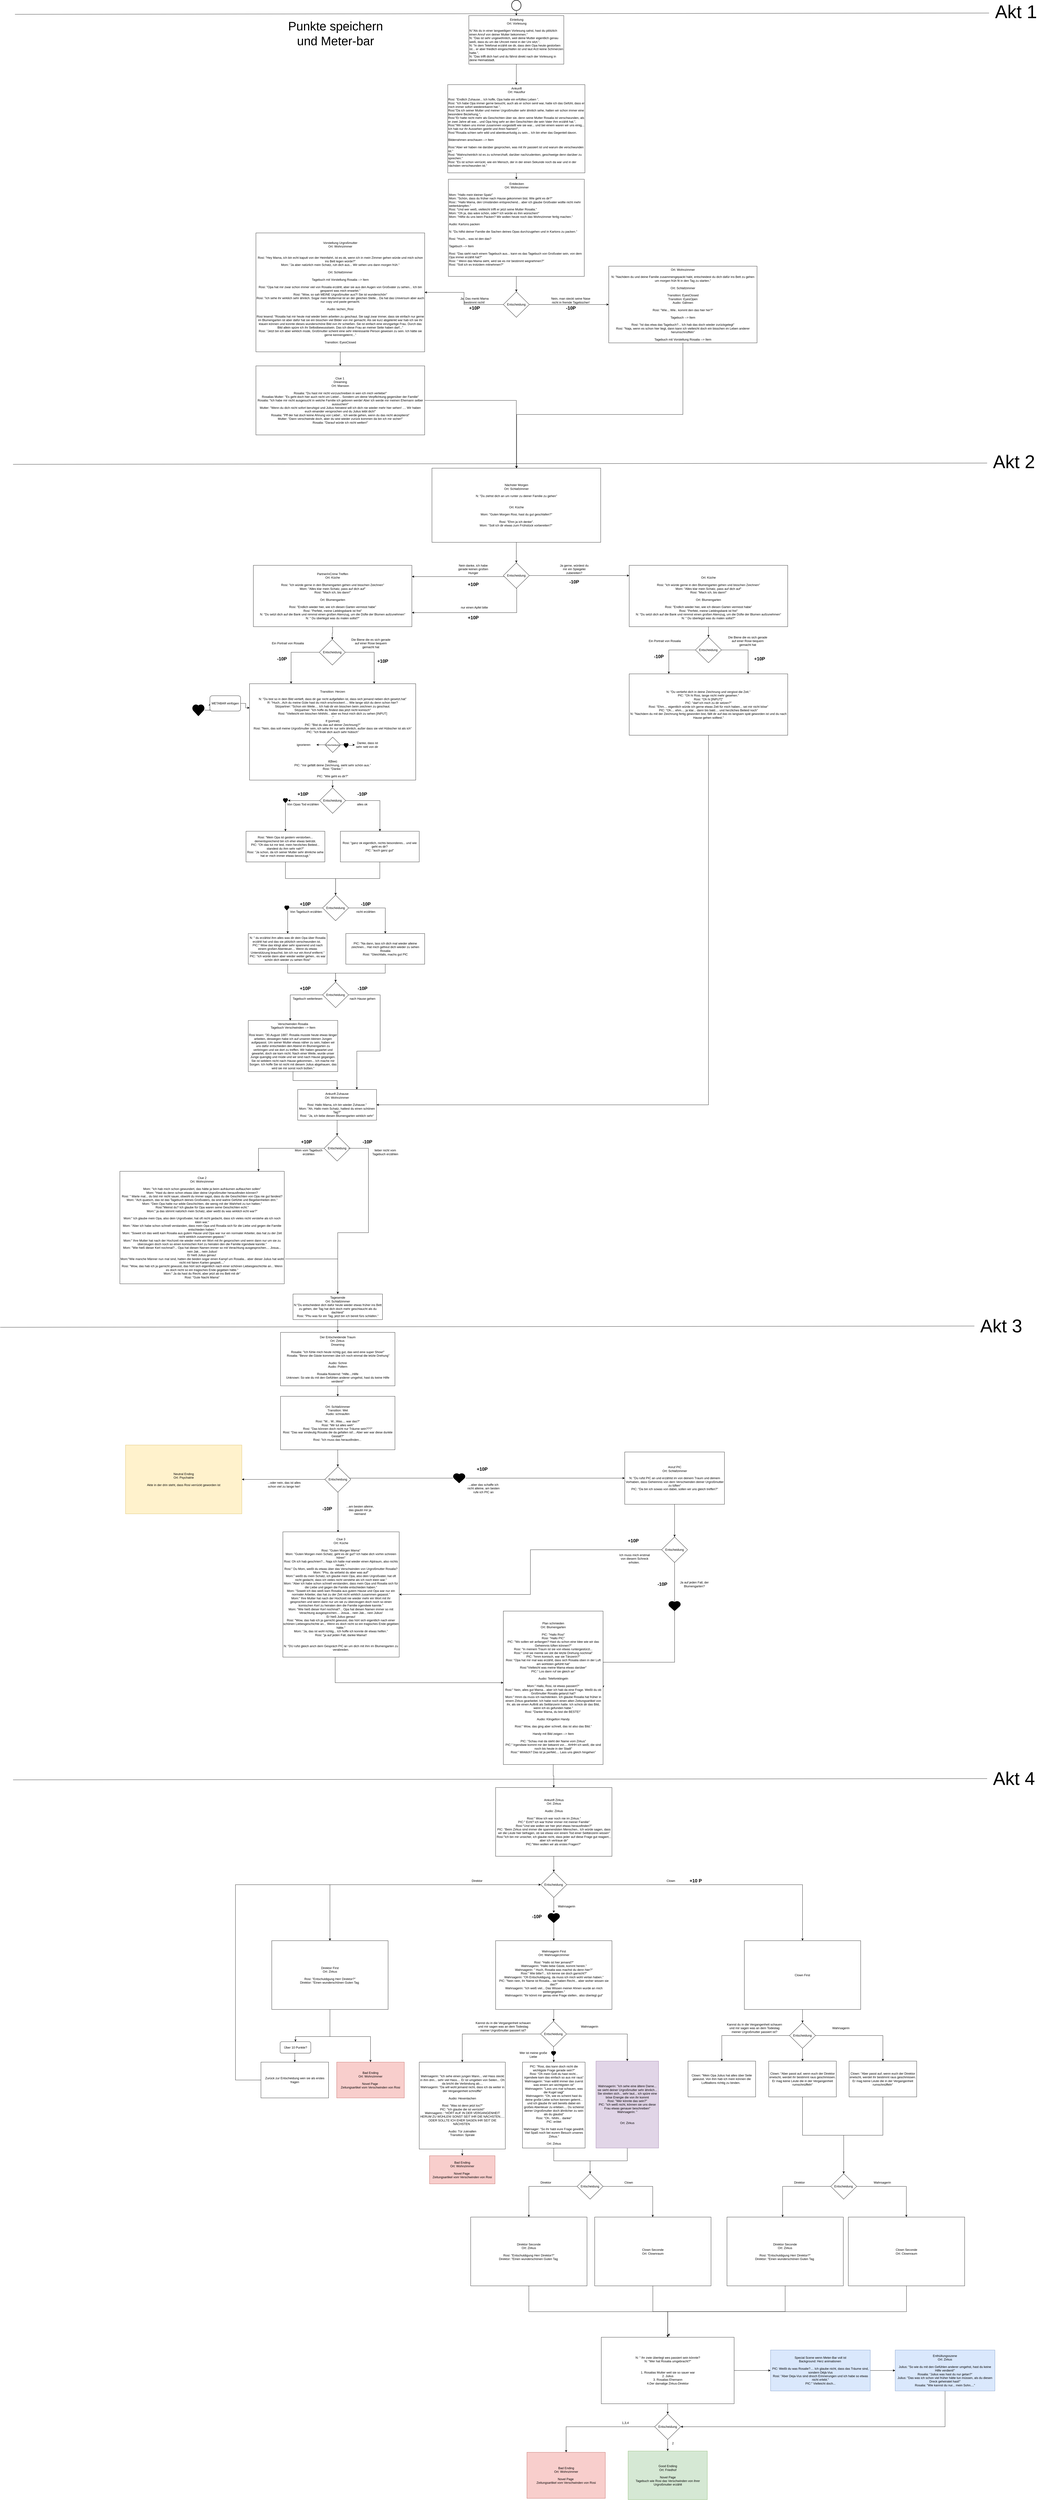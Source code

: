 <mxfile version="21.6.1" type="device">
  <diagram name="Seite-1" id="UkwXG7Ko2avV4vK8nV22">
    <mxGraphModel dx="4919" dy="1813" grid="1" gridSize="10" guides="1" tooltips="1" connect="1" arrows="1" fold="1" page="1" pageScale="1" pageWidth="827" pageHeight="1169" math="0" shadow="0">
      <root>
        <mxCell id="0" />
        <mxCell id="1" parent="0" />
        <mxCell id="tl9KZuzmo9LQeoau1raO-4" style="edgeStyle=orthogonalEdgeStyle;rounded=0;orthogonalLoop=1;jettySize=auto;html=1;" parent="1" source="tl9KZuzmo9LQeoau1raO-1" target="tl9KZuzmo9LQeoau1raO-3" edge="1">
          <mxGeometry relative="1" as="geometry" />
        </mxCell>
        <mxCell id="tl9KZuzmo9LQeoau1raO-1" value="" style="strokeWidth=2;html=1;shape=mxgraph.flowchart.start_2;whiteSpace=wrap;" parent="1" vertex="1">
          <mxGeometry x="400" y="10" width="37" height="40" as="geometry" />
        </mxCell>
        <mxCell id="tl9KZuzmo9LQeoau1raO-7" style="edgeStyle=orthogonalEdgeStyle;rounded=0;orthogonalLoop=1;jettySize=auto;html=1;entryX=0.5;entryY=0;entryDx=0;entryDy=0;" parent="1" source="tl9KZuzmo9LQeoau1raO-3" target="tl9KZuzmo9LQeoau1raO-5" edge="1">
          <mxGeometry relative="1" as="geometry" />
        </mxCell>
        <mxCell id="tl9KZuzmo9LQeoau1raO-3" value="&lt;div style=&quot;text-align: center;&quot;&gt;&lt;span style=&quot;background-color: initial;&quot;&gt;Einleitung&lt;/span&gt;&lt;/div&gt;&lt;div style=&quot;text-align: center;&quot;&gt;&lt;span style=&quot;background-color: initial;&quot;&gt;Ort: Vorlesung&lt;/span&gt;&lt;/div&gt;&lt;div style=&quot;&quot;&gt;&lt;br&gt;&lt;/div&gt;&lt;div style=&quot;&quot;&gt;&lt;span style=&quot;background-color: initial;&quot;&gt;N:&quot;Als du in einer langweiligen Vorlesung sahst, hast du plötzlich einen Anruf von deiner Mutter bekommen.&quot;&lt;/span&gt;&lt;/div&gt;&lt;div style=&quot;&quot;&gt;&lt;span style=&quot;background-color: initial;&quot;&gt;N: &quot;&lt;/span&gt;&lt;span style=&quot;background-color: initial;&quot;&gt;Das ist sehr ungewöhnlich, weil deine Mutter eigentlich genau weiß, dass du um die Uhrzeit meist in der Uni sitzt.&quot;,&lt;/span&gt;&lt;/div&gt;&lt;div style=&quot;&quot;&gt;N: &quot;In dem Telefonat erzählt sie dir, dass dein Opa heute gestorben ist... er aber friedlich eingeschlafen ist und laut Arzt keine Schmerzen hatte.&quot;,&lt;/div&gt;&lt;span style=&quot;background-color: initial;&quot;&gt;&lt;div style=&quot;&quot;&gt;&lt;span style=&quot;background-color: initial;&quot;&gt;N: &quot;Das trifft dich hart und du fährst direkt nach der Vorlesung in deine Heimatstadt.&lt;/span&gt;&lt;/div&gt;&lt;/span&gt;" style="rounded=0;whiteSpace=wrap;html=1;align=left;" parent="1" vertex="1">
          <mxGeometry x="232.75" y="70" width="371.5" height="190" as="geometry" />
        </mxCell>
        <mxCell id="tl9KZuzmo9LQeoau1raO-8" style="edgeStyle=orthogonalEdgeStyle;rounded=0;orthogonalLoop=1;jettySize=auto;html=1;entryX=0.5;entryY=0;entryDx=0;entryDy=0;" parent="1" source="tl9KZuzmo9LQeoau1raO-5" target="tl9KZuzmo9LQeoau1raO-6" edge="1">
          <mxGeometry relative="1" as="geometry" />
        </mxCell>
        <mxCell id="tl9KZuzmo9LQeoau1raO-5" value="&lt;div style=&quot;text-align: center;&quot;&gt;Ankunft&lt;/div&gt;&lt;div style=&quot;text-align: center;&quot;&gt;Ort: Hausflur&lt;/div&gt;&lt;div style=&quot;text-align: center;&quot;&gt;&lt;br&gt;&lt;/div&gt;&lt;div style=&quot;&quot;&gt;&lt;span style=&quot;background-color: initial;&quot;&gt;Rosi: &quot;Endlich Zuhause... Ich hoffe, Opa hatte ein erfülltes Leben &quot;,&lt;/span&gt;&lt;br&gt;&lt;/div&gt;&lt;div style=&quot;&quot;&gt;&lt;div&gt;Rosi:&amp;nbsp;&lt;span style=&quot;background-color: initial;&quot;&gt;&quot;Ich habe Opa immer gerne besucht, auch als er schon senil war, hatte ich das Gefühl, dass er mich immer sofort wiedererkannt hat.&quot;,&lt;/span&gt;&lt;/div&gt;&lt;div&gt;Rosi:&lt;span style=&quot;background-color: initial;&quot;&gt;&quot;Da ich seiner Mutter und meiner Urgroßmutter sehr ähnlich sehe, hatten wir schon immer eine besondere Beziehung.&quot;,&lt;br&gt;&lt;/span&gt;&lt;span style=&quot;background-color: initial;&quot;&gt;Rosi:&quot;Er hatte nicht mehr als Geschichten über sie, denn seine Mutter Rosalia ist verschwunden, als er zwei Jahre alt war... und Opa hing sehr an den Geschichten die sein Vater ihm erzählt hat.&quot;,&lt;/span&gt;&lt;/div&gt;&lt;div&gt;Rosi:&lt;span style=&quot;background-color: initial;&quot;&gt;&quot;Wir haben uns immer zusammen vorgestellt wie sie war... und bei einem waren wir uns einig... Ich hab nur ihr Aussehen geerbt und ihren Namen!&quot;,&lt;/span&gt;&lt;/div&gt;&lt;div&gt;Rosi:&lt;span style=&quot;background-color: initial;&quot;&gt;&quot;Rosalia schien sehr wild und abenteuerlustig zu sein... Ich bin eher das Gegenteil davon.&lt;/span&gt;&lt;/div&gt;&lt;div&gt;&lt;span style=&quot;background-color: initial;&quot;&gt;&lt;br&gt;&lt;/span&gt;&lt;/div&gt;&lt;div&gt;Bilderrahmen anschauen --&amp;gt; Item&lt;/div&gt;&lt;div&gt;&lt;br&gt;&lt;/div&gt;&lt;div&gt;Rosi:&quot;Aber wir haben nie darüber gesprochen, was mit ihr passiert ist und warum die verschwunden ist.&quot;&lt;/div&gt;&lt;div&gt;Rosi: &quot;Wahrscheinlich ist es zu schmerzhaft, darüber nachzudenken, geschweige denn darüber zu sprechen.&quot;&lt;/div&gt;&lt;div&gt;Rosi: &quot;Es ist schon verrückt, wie ein Mensch, der in der einen Sekunde noch da war und in der nächsten verschwunden ist.&quot;&lt;/div&gt;&lt;div&gt;&lt;span style=&quot;background-color: initial;&quot;&gt;&lt;br&gt;&lt;/span&gt;&lt;/div&gt;&lt;/div&gt;" style="rounded=0;whiteSpace=wrap;html=1;align=left;" parent="1" vertex="1">
          <mxGeometry x="150.23" y="340" width="536.55" height="345" as="geometry" />
        </mxCell>
        <mxCell id="tl9KZuzmo9LQeoau1raO-12" style="edgeStyle=orthogonalEdgeStyle;rounded=0;orthogonalLoop=1;jettySize=auto;html=1;entryX=0.5;entryY=0;entryDx=0;entryDy=0;" parent="1" source="tl9KZuzmo9LQeoau1raO-6" target="tl9KZuzmo9LQeoau1raO-11" edge="1">
          <mxGeometry relative="1" as="geometry" />
        </mxCell>
        <mxCell id="tl9KZuzmo9LQeoau1raO-6" value="&lt;div style=&quot;text-align: center;&quot;&gt;Entdecken&lt;/div&gt;&lt;div style=&quot;text-align: center;&quot;&gt;Ort: Wohnzimmer&lt;/div&gt;&lt;div style=&quot;text-align: center;&quot;&gt;&lt;br&gt;&lt;/div&gt;&lt;div style=&quot;&quot;&gt;&lt;span style=&quot;background-color: initial;&quot;&gt;Mom:&amp;nbsp;&lt;/span&gt;&quot;Hallo mein kleiner Spatz&quot;&lt;/div&gt;&lt;div style=&quot;&quot;&gt;&lt;div&gt;&lt;span style=&quot;background-color: initial;&quot;&gt;Mom:&amp;nbsp;&quot;Schön, dass du früher nach Hause gekommen bist. Wie geht es dir?&quot;&lt;/span&gt;&lt;br&gt;&lt;/div&gt;&lt;div&gt;Rosi:: &quot;Hallo Mama, den Umständen entsprechend... aber ich glaube Großvater wollte nicht mehr weiterkämpfen.&quot;&lt;/div&gt;&lt;div&gt;Rosi: &quot;Und wer weiß, vielleicht trifft er jetzt seine Mutter Rosalia.&quot;&lt;/div&gt;&lt;div&gt;Mom: &quot;Oh ja, das wäre schön, oder? Ich würde es ihm wünschen!&quot;&lt;/div&gt;&lt;div&gt;Mom:&amp;nbsp;&quot;Hilfst du uns beim Packen? Wir wollen heute noch das Wohnzimmer fertig machen.&quot;&lt;/div&gt;&lt;div&gt;&lt;br&gt;&lt;/div&gt;&lt;div&gt;Audio: Kartons packen&lt;/div&gt;&lt;div&gt;&lt;br&gt;&lt;/div&gt;&lt;div&gt;N:&amp;nbsp;&quot;Du hilfst deiner Familie die Sachen deines Opas durchzugehen und in Kartons zu packen.&quot;&lt;/div&gt;&lt;div&gt;&lt;br&gt;&lt;/div&gt;&lt;div&gt;Rosi: &quot;Huch... was ist den das?&lt;/div&gt;&lt;div&gt;&lt;br&gt;&lt;/div&gt;&lt;div&gt;Tagebuch --&amp;gt; Item&lt;/div&gt;&lt;div&gt;&lt;br&gt;&lt;/div&gt;&lt;div&gt;Rosi: &quot;Das sieht nach einem Tagebuch aus... kann es das Tagebuch von Großvater sein, von dem Opa immer erzählt hat?&quot;&lt;/div&gt;&lt;div&gt;Rosi: &quot;&amp;nbsp;Wenn das Mama sieht, wird sie es mir bestimmt wegnehmen&lt;span style=&quot;background-color: initial;&quot;&gt;?&quot;&lt;/span&gt;&lt;br&gt;&lt;/div&gt;&lt;div&gt;Rosi: &quot;Soll ich es trotzdem mitnehmen?&quot;&lt;/div&gt;&lt;div&gt;&lt;br&gt;&lt;/div&gt;&lt;div&gt;&lt;br&gt;&lt;/div&gt;&lt;/div&gt;" style="rounded=0;whiteSpace=wrap;html=1;align=left;" parent="1" vertex="1">
          <mxGeometry x="152.73" y="710" width="531.55" height="380" as="geometry" />
        </mxCell>
        <mxCell id="tl9KZuzmo9LQeoau1raO-21" style="edgeStyle=orthogonalEdgeStyle;rounded=0;orthogonalLoop=1;jettySize=auto;html=1;entryX=0.5;entryY=0;entryDx=0;entryDy=0;" parent="1" source="tl9KZuzmo9LQeoau1raO-9" target="tl9KZuzmo9LQeoau1raO-19" edge="1">
          <mxGeometry relative="1" as="geometry" />
        </mxCell>
        <mxCell id="tl9KZuzmo9LQeoau1raO-9" value="Vorstellung Urgroßmutter&lt;br&gt;Ort: Wohnzimmer&lt;br&gt;&lt;br&gt;&lt;br&gt;Rosi:&amp;nbsp;&quot;Hey Mama, ich bin echt kaputt von der Heimfahrt, ist es ok, wenn ich in mein Zimmer gehen würde und mich schon ins Bett legen würde?&quot;&lt;br&gt;Mom: &quot;Ja aber natürlich mein Schatz, ruh dich aus... Wir sehen uns dann morgen früh.&quot;&lt;br&gt;&lt;br&gt;Ort: Schlafzimmer&lt;br&gt;&lt;br&gt;Tagebuch mit Vorstellung Rosalia --&amp;gt; Item&lt;br&gt;&lt;br&gt;Rosi: &quot;Opa hat mir zwar schon immer viel von Rosalia erzählt, aber sie aus den Augen von Großvater zu sehen... Ich bin gespannt was mich erwartet.&quot;&lt;br&gt;Rosi: &quot;Wow, so sah MEINE Urgroßmutter aus?! Sie ist wunderschön&quot;&lt;br&gt;Rosi: &quot;Ich sehe ihr wirklich sehr ähnlich. Sogar mein Muttermal ist an der gleichen Stelle... Da hat das Universum aber auch nur copy und paste gemacht.&lt;br&gt;&lt;br&gt;Audio: lachen_Rosi&lt;br&gt;&lt;br&gt;Rosi lesend: &quot;Rosalia hat mir heute mal wieder beim arbeiten zu geschaut. Sie sagt zwar immer, dass sie einfach nur gerne im Blumengarten ist aber dafür hat sie ein bisschen viel Bilder von mir gemacht. Als sie kurz abgelenkt war hab ich sie ihr klauen können und konnte dieses wunderschöne Bild ovn ihr schießen. Sie ist einfach eine einzigartige Frau. Durch das Bild allein spüre ich ihr Selbstbewusstsein. Das ich diese Frau an meiner Seite haben darf...&quot;&lt;br&gt;Rosi: &quot;Jetzt bin ich aber wirklich müde, Großmutter scheint eine sehr interessante Person gewesen zu sein. Ich hätte sie gerne kennengelernt...&lt;span style=&quot;background-color: initial;&quot;&gt;&quot;&lt;br&gt;&lt;/span&gt;&lt;br&gt;Transition: EyesClosed" style="rounded=0;whiteSpace=wrap;html=1;" parent="1" vertex="1">
          <mxGeometry x="-600" y="920" width="660" height="465" as="geometry" />
        </mxCell>
        <mxCell id="tl9KZuzmo9LQeoau1raO-23" style="edgeStyle=orthogonalEdgeStyle;rounded=0;orthogonalLoop=1;jettySize=auto;html=1;" parent="1" source="tl9KZuzmo9LQeoau1raO-10" target="tl9KZuzmo9LQeoau1raO-20" edge="1">
          <mxGeometry relative="1" as="geometry">
            <Array as="points">
              <mxPoint x="1070" y="1630" />
              <mxPoint x="420" y="1630" />
            </Array>
          </mxGeometry>
        </mxCell>
        <mxCell id="tl9KZuzmo9LQeoau1raO-10" value="Ort: Wohnzimmer&lt;br&gt;&lt;br&gt;N:&amp;nbsp;&quot;Nachdem du und deine Familie zusammengepackt habt, entscheidest du dich dafür ins Bett zu gehen um morgen früh fit in den Tag zu starten.&quot;&lt;br&gt;&lt;br&gt;Ort: Schlafzimmer&lt;br&gt;&lt;br&gt;Transition: EyesClosed&lt;br&gt;Transition: EyesOpen&lt;br&gt;Audio: Gähnen&lt;br&gt;&lt;br&gt;Rosi: &quot;Wie.., Wie.. kommt den das hier her?&quot;&lt;br&gt;&lt;br&gt;Tagebuch --&amp;gt; Item&lt;br&gt;&lt;br&gt;Rosi: &quot;Ist das etwa das Tagebuch?... Ich hab das doch wieder zurückgelegt&quot;&lt;br&gt;Rosi: &quot;Naja, wenn es schon hier liegt, dann kann ich vielleicht doch ein bisschen im Leben anderer herumschnüffeln&quot;&lt;br&gt;&lt;br&gt;Tagebuch mit Vorstellung Rosalia --&amp;gt; Item" style="rounded=0;whiteSpace=wrap;html=1;" parent="1" vertex="1">
          <mxGeometry x="780" y="1050" width="580" height="300" as="geometry" />
        </mxCell>
        <mxCell id="tl9KZuzmo9LQeoau1raO-13" style="edgeStyle=orthogonalEdgeStyle;rounded=0;orthogonalLoop=1;jettySize=auto;html=1;" parent="1" source="tl9KZuzmo9LQeoau1raO-11" target="tl9KZuzmo9LQeoau1raO-10" edge="1">
          <mxGeometry relative="1" as="geometry" />
        </mxCell>
        <mxCell id="tl9KZuzmo9LQeoau1raO-14" style="edgeStyle=orthogonalEdgeStyle;rounded=0;orthogonalLoop=1;jettySize=auto;html=1;entryX=1;entryY=0.5;entryDx=0;entryDy=0;" parent="1" source="tl9KZuzmo9LQeoau1raO-11" target="tl9KZuzmo9LQeoau1raO-9" edge="1">
          <mxGeometry relative="1" as="geometry" />
        </mxCell>
        <mxCell id="tl9KZuzmo9LQeoau1raO-11" value="Entscheidung" style="rhombus;whiteSpace=wrap;html=1;" parent="1" vertex="1">
          <mxGeometry x="367.75" y="1150" width="101.49" height="100" as="geometry" />
        </mxCell>
        <mxCell id="tl9KZuzmo9LQeoau1raO-15" value="Ja, Das merkt Mama bestimmt nicht!" style="text;html=1;strokeColor=none;fillColor=none;align=center;verticalAlign=middle;whiteSpace=wrap;rounded=0;" parent="1" vertex="1">
          <mxGeometry x="190" y="1169" width="130" height="30" as="geometry" />
        </mxCell>
        <mxCell id="tl9KZuzmo9LQeoau1raO-16" value="Nein, man steckt seine Nase nicht in fremde Tagebücher!" style="text;html=1;strokeColor=none;fillColor=none;align=center;verticalAlign=middle;whiteSpace=wrap;rounded=0;" parent="1" vertex="1">
          <mxGeometry x="550" y="1169" width="163.22" height="30" as="geometry" />
        </mxCell>
        <mxCell id="tl9KZuzmo9LQeoau1raO-17" value="&lt;font style=&quot;font-size: 18px;&quot;&gt;&lt;b&gt;+10P&lt;/b&gt;&lt;/font&gt;" style="text;html=1;strokeColor=none;fillColor=none;align=center;verticalAlign=middle;whiteSpace=wrap;rounded=0;" parent="1" vertex="1">
          <mxGeometry x="225" y="1199" width="60" height="30" as="geometry" />
        </mxCell>
        <mxCell id="tl9KZuzmo9LQeoau1raO-18" value="&lt;span style=&quot;font-size: 18px;&quot;&gt;&lt;b&gt;-10P&lt;/b&gt;&lt;/span&gt;" style="text;html=1;strokeColor=none;fillColor=none;align=center;verticalAlign=middle;whiteSpace=wrap;rounded=0;" parent="1" vertex="1">
          <mxGeometry x="601.61" y="1199" width="60" height="30" as="geometry" />
        </mxCell>
        <mxCell id="tl9KZuzmo9LQeoau1raO-22" style="edgeStyle=orthogonalEdgeStyle;rounded=0;orthogonalLoop=1;jettySize=auto;html=1;" parent="1" source="tl9KZuzmo9LQeoau1raO-19" target="tl9KZuzmo9LQeoau1raO-20" edge="1">
          <mxGeometry relative="1" as="geometry" />
        </mxCell>
        <mxCell id="tl9KZuzmo9LQeoau1raO-19" value="Clue 1&amp;nbsp;&lt;br&gt;Dreaming&lt;br&gt;Ort: Mansion&lt;br&gt;&lt;br&gt;Rosalia: &quot;Du hast mir nicht vorzuschreiben in wen ich mich verliebe!&quot;&lt;br&gt;Rosalias Mutter: &quot;Es geht doch hier auch nicht um Liebe!... Sondern um deine Verpflichtung gegenüber der Familie&quot;&lt;br&gt;Rosalia: &quot;Ich habe mir nicht ausgesucht in welche Familie ich geboren werde! Aber ich werde mir meinen Ehemann selber aussuchen!&quot;&lt;br&gt;Mutter: &quot;Wenn du dich nicht sofort beruhigst und Julius heiratest will ich dich nie wieder mehr hier sehen! .... Wir haben euch einander versprochen und du Julius leibt dich!&quot;&lt;br&gt;Rosalia: &quot;Pff der hat doch keine Ahnung von Liebe!... Ich werde gehen, wenn du das nicht akzeptierst&quot;&lt;br&gt;Mutter: &quot;Dann verschwinde doch, aber du wist wieder zurück kommen da bin ich mir sicher!&quot;&lt;br&gt;Rosalia: &quot;Darauf würde ich nicht wetten!&quot;&lt;br&gt;" style="rounded=0;whiteSpace=wrap;html=1;" parent="1" vertex="1">
          <mxGeometry x="-600" y="1440" width="660" height="270" as="geometry" />
        </mxCell>
        <mxCell id="tl9KZuzmo9LQeoau1raO-28" style="edgeStyle=orthogonalEdgeStyle;rounded=0;orthogonalLoop=1;jettySize=auto;html=1;entryX=0.5;entryY=0;entryDx=0;entryDy=0;" parent="1" source="tl9KZuzmo9LQeoau1raO-20" target="tl9KZuzmo9LQeoau1raO-24" edge="1">
          <mxGeometry relative="1" as="geometry" />
        </mxCell>
        <mxCell id="tl9KZuzmo9LQeoau1raO-20" value="Nächster Morgen&lt;br&gt;Ort: Schlafzimmer&lt;br&gt;&lt;br&gt;N: &quot;Du ziehst dich an um runter zu deiner Familie zu gehen&quot;&lt;br&gt;&lt;br&gt;&lt;br&gt;Ort: Küche&lt;br&gt;&lt;br&gt;Mom: &quot;Guten Morgen Rosi, hast du gut geschlafen?&quot;&lt;br&gt;&lt;br&gt;Rosi: &quot;Ehm ja ich denke&quot;.&lt;br&gt;Mom: &quot;Soll ich dir etwas zum Frühstück vorbereiten?&quot;&amp;nbsp;" style="rounded=0;whiteSpace=wrap;html=1;" parent="1" vertex="1">
          <mxGeometry x="88.51" y="1840" width="660" height="290" as="geometry" />
        </mxCell>
        <mxCell id="tl9KZuzmo9LQeoau1raO-35" style="edgeStyle=orthogonalEdgeStyle;rounded=0;orthogonalLoop=1;jettySize=auto;html=1;" parent="1" source="tl9KZuzmo9LQeoau1raO-24" target="tl9KZuzmo9LQeoau1raO-33" edge="1">
          <mxGeometry relative="1" as="geometry">
            <Array as="points">
              <mxPoint x="420" y="2405" />
            </Array>
          </mxGeometry>
        </mxCell>
        <mxCell id="tl9KZuzmo9LQeoau1raO-36" style="edgeStyle=orthogonalEdgeStyle;rounded=0;orthogonalLoop=1;jettySize=auto;html=1;" parent="1" edge="1">
          <mxGeometry relative="1" as="geometry">
            <mxPoint x="377.75" y="2264.08" as="sourcePoint" />
            <mxPoint x="10" y="2264" as="targetPoint" />
            <Array as="points">
              <mxPoint x="20" y="2264.08" />
            </Array>
          </mxGeometry>
        </mxCell>
        <mxCell id="tl9KZuzmo9LQeoau1raO-39" style="edgeStyle=orthogonalEdgeStyle;rounded=0;orthogonalLoop=1;jettySize=auto;html=1;entryX=0;entryY=0.108;entryDx=0;entryDy=0;entryPerimeter=0;" parent="1" source="tl9KZuzmo9LQeoau1raO-24" edge="1">
          <mxGeometry relative="1" as="geometry">
            <mxPoint x="860" y="2259.96" as="targetPoint" />
          </mxGeometry>
        </mxCell>
        <mxCell id="tl9KZuzmo9LQeoau1raO-24" value="Entscheidung" style="rhombus;whiteSpace=wrap;html=1;" parent="1" vertex="1">
          <mxGeometry x="367.75" y="2210" width="101.49" height="100" as="geometry" />
        </mxCell>
        <mxCell id="tl9KZuzmo9LQeoau1raO-25" value="Nein danke, ich habe gerade keinen großen Hunger" style="text;html=1;strokeColor=none;fillColor=none;align=center;verticalAlign=middle;whiteSpace=wrap;rounded=0;" parent="1" vertex="1">
          <mxGeometry x="185" y="2220" width="130" height="30" as="geometry" />
        </mxCell>
        <mxCell id="tl9KZuzmo9LQeoau1raO-27" value="&lt;span style=&quot;font-size: 18px;&quot;&gt;&lt;b&gt;-10P&lt;/b&gt;&lt;/span&gt;" style="text;html=1;strokeColor=none;fillColor=none;align=center;verticalAlign=middle;whiteSpace=wrap;rounded=0;" parent="1" vertex="1">
          <mxGeometry x="615" y="2270" width="60" height="30" as="geometry" />
        </mxCell>
        <mxCell id="tl9KZuzmo9LQeoau1raO-29" value="nur einen Apfel bitte" style="text;html=1;strokeColor=none;fillColor=none;align=center;verticalAlign=middle;whiteSpace=wrap;rounded=0;" parent="1" vertex="1">
          <mxGeometry x="173.39" y="2370" width="163.22" height="30" as="geometry" />
        </mxCell>
        <mxCell id="tl9KZuzmo9LQeoau1raO-30" value="&lt;font style=&quot;font-size: 18px;&quot;&gt;&lt;b&gt;+10P&lt;/b&gt;&lt;/font&gt;" style="text;html=1;strokeColor=none;fillColor=none;align=center;verticalAlign=middle;whiteSpace=wrap;rounded=0;" parent="1" vertex="1">
          <mxGeometry x="220" y="2410" width="60" height="30" as="geometry" />
        </mxCell>
        <mxCell id="tl9KZuzmo9LQeoau1raO-31" value="Ja gerne, würdest du mir ein Spiegelei zubereiten?" style="text;html=1;strokeColor=none;fillColor=none;align=center;verticalAlign=middle;whiteSpace=wrap;rounded=0;" parent="1" vertex="1">
          <mxGeometry x="580" y="2220" width="130" height="30" as="geometry" />
        </mxCell>
        <mxCell id="tl9KZuzmo9LQeoau1raO-149" style="edgeStyle=orthogonalEdgeStyle;rounded=0;orthogonalLoop=1;jettySize=auto;html=1;entryX=0.5;entryY=0;entryDx=0;entryDy=0;" parent="1" source="tl9KZuzmo9LQeoau1raO-33" target="tl9KZuzmo9LQeoau1raO-41" edge="1">
          <mxGeometry relative="1" as="geometry" />
        </mxCell>
        <mxCell id="tl9KZuzmo9LQeoau1raO-33" value="PartnerInCrime Treffen&lt;br&gt;Ort: Küche&lt;br&gt;&lt;br&gt;Rosi: &quot;Ich würde gerne in den Blumengarten gehen und bisschen Zeichnen&quot;&lt;br&gt;Mom: &quot;Alles klar mein Schatz, pass auf dich auf&quot;&lt;br&gt;Rosi: &quot;Mach ich, bis dann!&quot;&lt;br&gt;&lt;br&gt;Ort: Blumengarten&lt;br&gt;&lt;br&gt;Rosi: &quot;Endlich wieder hier, wie ich diesen Garten vermisst habe&quot;&lt;br&gt;Rosi: &quot;Perfekt, meine Lieblingsbank ist frei&quot;&lt;br&gt;N: &quot;Du setzt dich auf die Bank und nimmst einen großen Atemzug, um die Düfte der Blumen aufzunehmen&quot;&lt;br&gt;N: &quot; Du überlegst was du malen sollst?&quot;" style="rounded=0;whiteSpace=wrap;html=1;" parent="1" vertex="1">
          <mxGeometry x="-610" y="2220" width="620" height="240" as="geometry" />
        </mxCell>
        <mxCell id="tl9KZuzmo9LQeoau1raO-150" style="edgeStyle=orthogonalEdgeStyle;rounded=0;orthogonalLoop=1;jettySize=auto;html=1;entryX=0.25;entryY=0;entryDx=0;entryDy=0;" parent="1" source="tl9KZuzmo9LQeoau1raO-41" target="tl9KZuzmo9LQeoau1raO-47" edge="1">
          <mxGeometry relative="1" as="geometry">
            <Array as="points">
              <mxPoint x="-462" y="2560" />
            </Array>
          </mxGeometry>
        </mxCell>
        <mxCell id="tl9KZuzmo9LQeoau1raO-151" style="edgeStyle=orthogonalEdgeStyle;rounded=0;orthogonalLoop=1;jettySize=auto;html=1;entryX=0.75;entryY=0;entryDx=0;entryDy=0;" parent="1" source="tl9KZuzmo9LQeoau1raO-41" target="tl9KZuzmo9LQeoau1raO-47" edge="1">
          <mxGeometry relative="1" as="geometry">
            <Array as="points">
              <mxPoint x="-137" y="2560" />
            </Array>
          </mxGeometry>
        </mxCell>
        <mxCell id="tl9KZuzmo9LQeoau1raO-41" value="Entscheidung" style="rhombus;whiteSpace=wrap;html=1;" parent="1" vertex="1">
          <mxGeometry x="-352.08" y="2510" width="101.49" height="100" as="geometry" />
        </mxCell>
        <mxCell id="tl9KZuzmo9LQeoau1raO-42" value="Ein Portrait von Rosalia" style="text;html=1;strokeColor=none;fillColor=none;align=center;verticalAlign=middle;whiteSpace=wrap;rounded=0;" parent="1" vertex="1">
          <mxGeometry x="-539.83" y="2510" width="130" height="30" as="geometry" />
        </mxCell>
        <mxCell id="tl9KZuzmo9LQeoau1raO-43" value="Die Biene die es sich gerade auf einer Rose bequem gemacht hat" style="text;html=1;strokeColor=none;fillColor=none;align=center;verticalAlign=middle;whiteSpace=wrap;rounded=0;" parent="1" vertex="1">
          <mxGeometry x="-231.67" y="2510" width="163.22" height="30" as="geometry" />
        </mxCell>
        <mxCell id="tl9KZuzmo9LQeoau1raO-44" value="&lt;font style=&quot;font-size: 18px;&quot;&gt;&lt;b&gt;+10P&lt;/b&gt;&lt;/font&gt;" style="text;html=1;strokeColor=none;fillColor=none;align=center;verticalAlign=middle;whiteSpace=wrap;rounded=0;" parent="1" vertex="1">
          <mxGeometry x="-133.77" y="2580" width="60" height="30" as="geometry" />
        </mxCell>
        <mxCell id="tl9KZuzmo9LQeoau1raO-45" value="&lt;span style=&quot;font-size: 18px;&quot;&gt;&lt;b&gt;-10P&lt;/b&gt;&lt;/span&gt;" style="text;html=1;strokeColor=none;fillColor=none;align=center;verticalAlign=middle;whiteSpace=wrap;rounded=0;" parent="1" vertex="1">
          <mxGeometry x="-528.22" y="2571" width="60" height="30" as="geometry" />
        </mxCell>
        <mxCell id="tl9KZuzmo9LQeoau1raO-82" style="edgeStyle=orthogonalEdgeStyle;rounded=0;orthogonalLoop=1;jettySize=auto;html=1;entryX=0.5;entryY=0;entryDx=0;entryDy=0;" parent="1" source="tl9KZuzmo9LQeoau1raO-47" target="tl9KZuzmo9LQeoau1raO-61" edge="1">
          <mxGeometry relative="1" as="geometry" />
        </mxCell>
        <mxCell id="tl9KZuzmo9LQeoau1raO-108" style="edgeStyle=orthogonalEdgeStyle;rounded=0;orthogonalLoop=1;jettySize=auto;html=1;entryX=0;entryY=0.5;entryDx=0;entryDy=0;" parent="1" source="tl9KZuzmo9LQeoau1raO-109" target="tl9KZuzmo9LQeoau1raO-50" edge="1">
          <mxGeometry relative="1" as="geometry" />
        </mxCell>
        <mxCell id="tl9KZuzmo9LQeoau1raO-47" value="&lt;br&gt;Transition: Herzen&lt;br&gt;&lt;br&gt;N: &quot;Du bist so in dein Bild vertieft, dass dir gar nicht aufgefallen ist, dass sich jemand neben dich gesetzt.hat&quot;&lt;br&gt;R: &quot;Huch...Ach du meine Güte hast du mich erschrocken!.... Wie lange sitzt du denn schon hier?&lt;br&gt;Sitzpartner: &quot;Schon ein Weile.... Ich hab dir ein bisschen beim zeichnen zu geschaut.&lt;br&gt;Sitzpartner: &quot;Ich hoffe du findest das jetzt nicht komisch&quot;&lt;br&gt;Rosi: &quot;Vielleicht ein bisschen hihihihi... aber es freut mich dich zu sehen&amp;nbsp;[INPUT]&lt;br&gt;.&quot;&lt;br&gt;If (portrait)&lt;br&gt;PIC: &quot;Bist du das auf deiner Zeichnung?&quot;&lt;br&gt;Rosi: &quot;Nein, das soll meine Urgroßmutter sein, ich sehe ihr nur sehr ähnlich, außer dass sie viel Hübscher ist als ich&quot;&lt;br&gt;PIC: &quot;Ich finde dich auch sehr hübsch&quot;&lt;br&gt;&lt;br&gt;&lt;br&gt;&lt;br&gt;&lt;br&gt;&lt;br&gt;&lt;br&gt;&amp;nbsp;&lt;br&gt;if(Bee)&lt;br&gt;PIC: &quot;mir gefällt deine Zeichnung, sieht sehr schön aus.&quot;&lt;br&gt;Rosi: &quot;Danke.&quot;&lt;br&gt;&lt;br&gt;PIC: &quot;Wie geht es dir?&quot;" style="rounded=0;whiteSpace=wrap;html=1;" parent="1" vertex="1">
          <mxGeometry x="-625" y="2683" width="650" height="377" as="geometry" />
        </mxCell>
        <mxCell id="tl9KZuzmo9LQeoau1raO-112" style="edgeStyle=orthogonalEdgeStyle;rounded=0;orthogonalLoop=1;jettySize=auto;html=1;entryX=0;entryY=0.25;entryDx=0;entryDy=0;" parent="1" source="tl9KZuzmo9LQeoau1raO-50" target="tl9KZuzmo9LQeoau1raO-47" edge="1">
          <mxGeometry relative="1" as="geometry" />
        </mxCell>
        <mxCell id="tl9KZuzmo9LQeoau1raO-50" value="METABAR einfügen" style="rounded=1;whiteSpace=wrap;html=1;" parent="1" vertex="1">
          <mxGeometry x="-780" y="2730" width="120" height="60" as="geometry" />
        </mxCell>
        <mxCell id="tl9KZuzmo9LQeoau1raO-55" style="edgeStyle=orthogonalEdgeStyle;rounded=0;orthogonalLoop=1;jettySize=auto;html=1;" parent="1" source="tl9KZuzmo9LQeoau1raO-54" target="tl9KZuzmo9LQeoau1raO-52" edge="1">
          <mxGeometry relative="1" as="geometry" />
        </mxCell>
        <mxCell id="tl9KZuzmo9LQeoau1raO-56" style="edgeStyle=orthogonalEdgeStyle;rounded=0;orthogonalLoop=1;jettySize=auto;html=1;" parent="1" source="tl9KZuzmo9LQeoau1raO-51" target="tl9KZuzmo9LQeoau1raO-53" edge="1">
          <mxGeometry relative="1" as="geometry" />
        </mxCell>
        <mxCell id="tl9KZuzmo9LQeoau1raO-51" value="&lt;font style=&quot;font-size: 9px;&quot;&gt;Entscheidung&lt;/font&gt;" style="rhombus;whiteSpace=wrap;html=1;" parent="1" vertex="1">
          <mxGeometry x="-330.04" y="2892" width="60.74" height="60" as="geometry" />
        </mxCell>
        <mxCell id="tl9KZuzmo9LQeoau1raO-52" value="Danke, dass ist sehr nett von dir&amp;nbsp;" style="text;html=1;strokeColor=none;fillColor=none;align=center;verticalAlign=middle;whiteSpace=wrap;rounded=0;" parent="1" vertex="1">
          <mxGeometry x="-213.06" y="2914.5" width="99.25" height="15" as="geometry" />
        </mxCell>
        <mxCell id="tl9KZuzmo9LQeoau1raO-53" value="ignorieren" style="text;html=1;strokeColor=none;fillColor=none;align=center;verticalAlign=middle;whiteSpace=wrap;rounded=0;" parent="1" vertex="1">
          <mxGeometry x="-462.67" y="2914.5" width="99.25" height="15" as="geometry" />
        </mxCell>
        <mxCell id="tl9KZuzmo9LQeoau1raO-77" style="edgeStyle=orthogonalEdgeStyle;rounded=0;orthogonalLoop=1;jettySize=auto;html=1;" parent="1" source="tl9KZuzmo9LQeoau1raO-66" target="tl9KZuzmo9LQeoau1raO-75" edge="1">
          <mxGeometry relative="1" as="geometry">
            <Array as="points">
              <mxPoint x="-485" y="3140" />
            </Array>
          </mxGeometry>
        </mxCell>
        <mxCell id="tl9KZuzmo9LQeoau1raO-78" style="edgeStyle=orthogonalEdgeStyle;rounded=0;orthogonalLoop=1;jettySize=auto;html=1;" parent="1" source="tl9KZuzmo9LQeoau1raO-61" target="tl9KZuzmo9LQeoau1raO-76" edge="1">
          <mxGeometry relative="1" as="geometry">
            <Array as="points">
              <mxPoint x="-115" y="3140" />
            </Array>
          </mxGeometry>
        </mxCell>
        <mxCell id="tl9KZuzmo9LQeoau1raO-61" value="Entscheidung" style="rhombus;whiteSpace=wrap;html=1;" parent="1" vertex="1">
          <mxGeometry x="-350.74" y="3090" width="101.49" height="100" as="geometry" />
        </mxCell>
        <mxCell id="tl9KZuzmo9LQeoau1raO-62" value="Von Opas Tod erzählen" style="text;html=1;strokeColor=none;fillColor=none;align=center;verticalAlign=middle;whiteSpace=wrap;rounded=0;" parent="1" vertex="1">
          <mxGeometry x="-480.74" y="3140" width="130" height="30" as="geometry" />
        </mxCell>
        <mxCell id="tl9KZuzmo9LQeoau1raO-64" value="&lt;font style=&quot;font-size: 18px;&quot;&gt;&lt;b&gt;+10P&lt;/b&gt;&lt;/font&gt;" style="text;html=1;strokeColor=none;fillColor=none;align=center;verticalAlign=middle;whiteSpace=wrap;rounded=0;" parent="1" vertex="1">
          <mxGeometry x="-445.74" y="3100" width="60" height="30" as="geometry" />
        </mxCell>
        <mxCell id="tl9KZuzmo9LQeoau1raO-65" value="alles ok" style="text;html=1;strokeColor=none;fillColor=none;align=center;verticalAlign=middle;whiteSpace=wrap;rounded=0;" parent="1" vertex="1">
          <mxGeometry x="-249.25" y="3140" width="130" height="30" as="geometry" />
        </mxCell>
        <mxCell id="tl9KZuzmo9LQeoau1raO-67" value="&lt;span style=&quot;font-size: 18px;&quot;&gt;&lt;b&gt;-10P&lt;/b&gt;&lt;/span&gt;" style="text;html=1;strokeColor=none;fillColor=none;align=center;verticalAlign=middle;whiteSpace=wrap;rounded=0;" parent="1" vertex="1">
          <mxGeometry x="-214.25" y="3100" width="60" height="30" as="geometry" />
        </mxCell>
        <mxCell id="tl9KZuzmo9LQeoau1raO-97" style="edgeStyle=orthogonalEdgeStyle;rounded=0;orthogonalLoop=1;jettySize=auto;html=1;entryX=0.5;entryY=0;entryDx=0;entryDy=0;" parent="1" source="tl9KZuzmo9LQeoau1raO-114" target="tl9KZuzmo9LQeoau1raO-81" edge="1">
          <mxGeometry relative="1" as="geometry">
            <Array as="points">
              <mxPoint x="-476" y="3560" />
            </Array>
          </mxGeometry>
        </mxCell>
        <mxCell id="tl9KZuzmo9LQeoau1raO-98" style="edgeStyle=orthogonalEdgeStyle;rounded=0;orthogonalLoop=1;jettySize=auto;html=1;" parent="1" source="tl9KZuzmo9LQeoau1raO-69" target="tl9KZuzmo9LQeoau1raO-83" edge="1">
          <mxGeometry relative="1" as="geometry">
            <Array as="points">
              <mxPoint x="-94" y="3560" />
            </Array>
          </mxGeometry>
        </mxCell>
        <mxCell id="tl9KZuzmo9LQeoau1raO-69" value="Entscheidung" style="rhombus;whiteSpace=wrap;html=1;" parent="1" vertex="1">
          <mxGeometry x="-339.13" y="3510" width="101.49" height="100" as="geometry" />
        </mxCell>
        <mxCell id="tl9KZuzmo9LQeoau1raO-70" value="Von Tagebuch erzählen" style="text;html=1;strokeColor=none;fillColor=none;align=center;verticalAlign=middle;whiteSpace=wrap;rounded=0;" parent="1" vertex="1">
          <mxGeometry x="-469.13" y="3560" width="130" height="30" as="geometry" />
        </mxCell>
        <mxCell id="tl9KZuzmo9LQeoau1raO-71" value="&lt;font style=&quot;font-size: 18px;&quot;&gt;&lt;b&gt;+10P&lt;/b&gt;&lt;/font&gt;" style="text;html=1;strokeColor=none;fillColor=none;align=center;verticalAlign=middle;whiteSpace=wrap;rounded=0;" parent="1" vertex="1">
          <mxGeometry x="-436.61" y="3530" width="60" height="30" as="geometry" />
        </mxCell>
        <mxCell id="tl9KZuzmo9LQeoau1raO-73" value="&lt;span style=&quot;font-size: 18px;&quot;&gt;&lt;b&gt;-10P&lt;/b&gt;&lt;/span&gt;" style="text;html=1;strokeColor=none;fillColor=none;align=center;verticalAlign=middle;whiteSpace=wrap;rounded=0;" parent="1" vertex="1">
          <mxGeometry x="-200" y="3530" width="60" height="30" as="geometry" />
        </mxCell>
        <mxCell id="tl9KZuzmo9LQeoau1raO-74" value="nicht erzählen" style="text;html=1;strokeColor=none;fillColor=none;align=center;verticalAlign=middle;whiteSpace=wrap;rounded=0;" parent="1" vertex="1">
          <mxGeometry x="-235" y="3560" width="130" height="30" as="geometry" />
        </mxCell>
        <mxCell id="tl9KZuzmo9LQeoau1raO-79" style="edgeStyle=orthogonalEdgeStyle;rounded=0;orthogonalLoop=1;jettySize=auto;html=1;" parent="1" source="tl9KZuzmo9LQeoau1raO-75" target="tl9KZuzmo9LQeoau1raO-69" edge="1">
          <mxGeometry relative="1" as="geometry" />
        </mxCell>
        <mxCell id="tl9KZuzmo9LQeoau1raO-75" value="Rosi: &quot;Mein Opa ist gestern verstorben... dementsprechend bin ich eher etwas betrübt.&lt;br&gt;PIC: &quot;Oh das tut mir leid, mein herzliches Beileid... standest du ihm sehr nah?&quot;&lt;br&gt;Rosi: &quot;Ja schon, da ich seiner Mutter sehr ähnliche sehe hat er mich immer etwas bevorzugt.&quot;" style="rounded=0;whiteSpace=wrap;html=1;" parent="1" vertex="1">
          <mxGeometry x="-638.76" y="3260" width="308.39" height="120" as="geometry" />
        </mxCell>
        <mxCell id="tl9KZuzmo9LQeoau1raO-80" style="edgeStyle=orthogonalEdgeStyle;rounded=0;orthogonalLoop=1;jettySize=auto;html=1;entryX=0.5;entryY=0;entryDx=0;entryDy=0;" parent="1" source="tl9KZuzmo9LQeoau1raO-76" target="tl9KZuzmo9LQeoau1raO-69" edge="1">
          <mxGeometry relative="1" as="geometry" />
        </mxCell>
        <mxCell id="tl9KZuzmo9LQeoau1raO-76" value="Rosi: &quot;ganz ok eigentlich, nichts besonderes... und wie geht es dir?&lt;br&gt;PIC: &quot;auch ganz gut&quot;" style="rounded=0;whiteSpace=wrap;html=1;" parent="1" vertex="1">
          <mxGeometry x="-269.63" y="3260" width="308.39" height="120" as="geometry" />
        </mxCell>
        <mxCell id="tl9KZuzmo9LQeoau1raO-95" style="edgeStyle=orthogonalEdgeStyle;rounded=0;orthogonalLoop=1;jettySize=auto;html=1;" parent="1" source="tl9KZuzmo9LQeoau1raO-81" target="tl9KZuzmo9LQeoau1raO-90" edge="1">
          <mxGeometry relative="1" as="geometry" />
        </mxCell>
        <mxCell id="tl9KZuzmo9LQeoau1raO-81" value="N: &quot; du erzählst ihm alles was dir dein Opa über Rosalia erzählt hat und das sie plötzlich verschwunden ist.&amp;nbsp;&amp;nbsp;&lt;br&gt;PIC:&quot; Wow das klingt aber sehr spannend und nach einem großen Abenteuer.... Wenn du etwas Unterstützung brauchst, bin ich nur ein Anruf entfernt.&quot;&lt;br&gt;PIC: &quot;Ich würde dann aber wieder weiter gehen.. es war schön dich wieder zu sehen Rosi&quot;" style="rounded=0;whiteSpace=wrap;html=1;" parent="1" vertex="1">
          <mxGeometry x="-630" y="3660" width="308.39" height="120" as="geometry" />
        </mxCell>
        <mxCell id="tl9KZuzmo9LQeoau1raO-96" style="edgeStyle=orthogonalEdgeStyle;rounded=0;orthogonalLoop=1;jettySize=auto;html=1;" parent="1" source="tl9KZuzmo9LQeoau1raO-83" target="tl9KZuzmo9LQeoau1raO-90" edge="1">
          <mxGeometry relative="1" as="geometry" />
        </mxCell>
        <mxCell id="tl9KZuzmo9LQeoau1raO-83" value="PIC: &quot;Na dann, lass ich dich mal wieder alleine zeichnen... Hat mich gefreut dich wieder zu sehen Rosalia&lt;br&gt;Rosi: &quot;Gleichfalls, machs gut PIC" style="rounded=0;whiteSpace=wrap;html=1;" parent="1" vertex="1">
          <mxGeometry x="-248.39" y="3660" width="308.39" height="120" as="geometry" />
        </mxCell>
        <mxCell id="tl9KZuzmo9LQeoau1raO-101" style="edgeStyle=orthogonalEdgeStyle;rounded=0;orthogonalLoop=1;jettySize=auto;html=1;entryX=0.75;entryY=0;entryDx=0;entryDy=0;" parent="1" source="tl9KZuzmo9LQeoau1raO-90" target="tl9KZuzmo9LQeoau1raO-100" edge="1">
          <mxGeometry relative="1" as="geometry">
            <Array as="points">
              <mxPoint x="-114" y="3900" />
              <mxPoint x="-114" y="4120" />
              <mxPoint x="-205" y="4120" />
            </Array>
          </mxGeometry>
        </mxCell>
        <mxCell id="tl9KZuzmo9LQeoau1raO-102" style="edgeStyle=orthogonalEdgeStyle;rounded=0;orthogonalLoop=1;jettySize=auto;html=1;entryX=0.469;entryY=0.001;entryDx=0;entryDy=0;entryPerimeter=0;" parent="1" source="tl9KZuzmo9LQeoau1raO-90" target="tl9KZuzmo9LQeoau1raO-99" edge="1">
          <mxGeometry relative="1" as="geometry">
            <Array as="points">
              <mxPoint x="-465" y="3900" />
            </Array>
          </mxGeometry>
        </mxCell>
        <mxCell id="tl9KZuzmo9LQeoau1raO-90" value="Entscheidung" style="rhombus;whiteSpace=wrap;html=1;" parent="1" vertex="1">
          <mxGeometry x="-339.13" y="3850" width="101.49" height="100" as="geometry" />
        </mxCell>
        <mxCell id="tl9KZuzmo9LQeoau1raO-91" value="Tagebuch weiterlesen" style="text;html=1;strokeColor=none;fillColor=none;align=center;verticalAlign=middle;whiteSpace=wrap;rounded=0;" parent="1" vertex="1">
          <mxGeometry x="-463" y="3900" width="130" height="30" as="geometry" />
        </mxCell>
        <mxCell id="tl9KZuzmo9LQeoau1raO-92" value="&lt;font style=&quot;font-size: 18px;&quot;&gt;&lt;b&gt;+10P&lt;/b&gt;&lt;/font&gt;" style="text;html=1;strokeColor=none;fillColor=none;align=center;verticalAlign=middle;whiteSpace=wrap;rounded=0;" parent="1" vertex="1">
          <mxGeometry x="-436.61" y="3860" width="60" height="30" as="geometry" />
        </mxCell>
        <mxCell id="tl9KZuzmo9LQeoau1raO-93" value="&lt;span style=&quot;font-size: 18px;&quot;&gt;&lt;b&gt;-10P&lt;/b&gt;&lt;/span&gt;" style="text;html=1;strokeColor=none;fillColor=none;align=center;verticalAlign=middle;whiteSpace=wrap;rounded=0;" parent="1" vertex="1">
          <mxGeometry x="-213.39" y="3860" width="60" height="30" as="geometry" />
        </mxCell>
        <mxCell id="tl9KZuzmo9LQeoau1raO-94" value="nach Hause gehen" style="text;html=1;strokeColor=none;fillColor=none;align=center;verticalAlign=middle;whiteSpace=wrap;rounded=0;" parent="1" vertex="1">
          <mxGeometry x="-248.39" y="3900" width="130" height="30" as="geometry" />
        </mxCell>
        <mxCell id="tl9KZuzmo9LQeoau1raO-103" style="edgeStyle=orthogonalEdgeStyle;rounded=0;orthogonalLoop=1;jettySize=auto;html=1;entryX=0.5;entryY=0;entryDx=0;entryDy=0;" parent="1" source="tl9KZuzmo9LQeoau1raO-99" target="tl9KZuzmo9LQeoau1raO-100" edge="1">
          <mxGeometry relative="1" as="geometry" />
        </mxCell>
        <mxCell id="tl9KZuzmo9LQeoau1raO-99" value="Verschwinden Rosalia&lt;br&gt;Tagebuch Verschwinden --&amp;gt; Item&lt;br&gt;&lt;br&gt;Rosi lesen: &quot;30.August 1887. Rosalia musste heute etwas länger arbeiten, deswegen habe ich auf unseren kleinen Jungen aufgepasst. Um seiner Mutter etwas näher zu sein, haben wir uns dafür entschieden den Abend im Blumengarten zu verbringen und sie dort zu treffen. Wir haben gewartet und gewartet, doch sie kam nicht. Nach einer Weile, wurde unser Junge quenglig und müde und wir sind nach Hause gegangen. Sie ist seitdem nicht nach Hause gekommen... Ich mache mir Sorgen. Ich hoffe Sie ist nicht mit diesem Julius abgehauen, das wird sie mir sonst noch büßen.&quot;" style="rounded=0;whiteSpace=wrap;html=1;" parent="1" vertex="1">
          <mxGeometry x="-630" y="4000" width="350" height="200" as="geometry" />
        </mxCell>
        <mxCell id="tl9KZuzmo9LQeoau1raO-123" style="edgeStyle=orthogonalEdgeStyle;rounded=0;orthogonalLoop=1;jettySize=auto;html=1;entryX=0.5;entryY=0;entryDx=0;entryDy=0;" parent="1" source="tl9KZuzmo9LQeoau1raO-100" target="tl9KZuzmo9LQeoau1raO-118" edge="1">
          <mxGeometry relative="1" as="geometry" />
        </mxCell>
        <mxCell id="tl9KZuzmo9LQeoau1raO-100" value="Ankunft Zuhause&lt;br&gt;Ort: Wohnzimmer&lt;br&gt;&lt;br&gt;Rosi: Hallo Mama, ich bin wieder Zuhause.&quot;&lt;br&gt;Mom: &quot;Ah, Hallo mein Schatz, hattest du einen schönen Tag?&quot;&lt;br&gt;Rosi: &quot;Ja, ich liebe diesen Blumengarten wirklich sehr&quot;" style="rounded=0;whiteSpace=wrap;html=1;" parent="1" vertex="1">
          <mxGeometry x="-436.61" y="4270" width="308.39" height="120" as="geometry" />
        </mxCell>
        <mxCell id="tl9KZuzmo9LQeoau1raO-104" value="" style="edgeStyle=orthogonalEdgeStyle;rounded=0;orthogonalLoop=1;jettySize=auto;html=1;" parent="1" source="tl9KZuzmo9LQeoau1raO-61" target="tl9KZuzmo9LQeoau1raO-66" edge="1">
          <mxGeometry relative="1" as="geometry">
            <mxPoint x="-351" y="3140" as="sourcePoint" />
            <mxPoint x="-485" y="3260" as="targetPoint" />
            <Array as="points" />
          </mxGeometry>
        </mxCell>
        <mxCell id="tl9KZuzmo9LQeoau1raO-66" value="" style="shape=mxgraph.signs.healthcare.heart_1;html=1;pointerEvents=1;fillColor=#000000;strokeColor=none;verticalLabelPosition=bottom;verticalAlign=top;align=center;" parent="1" vertex="1">
          <mxGeometry x="-494.57" y="3130" width="20" height="20" as="geometry" />
        </mxCell>
        <mxCell id="tl9KZuzmo9LQeoau1raO-107" value="" style="edgeStyle=orthogonalEdgeStyle;rounded=0;orthogonalLoop=1;jettySize=auto;html=1;" parent="1" source="tl9KZuzmo9LQeoau1raO-51" target="tl9KZuzmo9LQeoau1raO-54" edge="1">
          <mxGeometry relative="1" as="geometry">
            <mxPoint x="-270" y="2892" as="sourcePoint" />
            <mxPoint x="-213" y="2892" as="targetPoint" />
          </mxGeometry>
        </mxCell>
        <mxCell id="tl9KZuzmo9LQeoau1raO-54" value="" style="shape=mxgraph.signs.healthcare.heart_1;html=1;pointerEvents=1;fillColor=#000000;strokeColor=none;verticalLabelPosition=bottom;verticalAlign=top;align=center;" parent="1" vertex="1">
          <mxGeometry x="-257.31" y="2914.5" width="20" height="20" as="geometry" />
        </mxCell>
        <mxCell id="tl9KZuzmo9LQeoau1raO-109" value="" style="shape=mxgraph.signs.healthcare.heart_1;html=1;pointerEvents=1;fillColor=#000000;strokeColor=none;verticalLabelPosition=bottom;verticalAlign=top;align=center;" parent="1" vertex="1">
          <mxGeometry x="-850" y="2763" width="50" height="47" as="geometry" />
        </mxCell>
        <mxCell id="tl9KZuzmo9LQeoau1raO-115" value="" style="edgeStyle=orthogonalEdgeStyle;rounded=0;orthogonalLoop=1;jettySize=auto;html=1;entryX=0.5;entryY=0;entryDx=0;entryDy=0;" parent="1" source="tl9KZuzmo9LQeoau1raO-69" target="tl9KZuzmo9LQeoau1raO-114" edge="1">
          <mxGeometry relative="1" as="geometry">
            <mxPoint x="-339" y="3560" as="sourcePoint" />
            <mxPoint x="-476" y="3660" as="targetPoint" />
            <Array as="points">
              <mxPoint x="-479" y="3560" />
            </Array>
          </mxGeometry>
        </mxCell>
        <mxCell id="tl9KZuzmo9LQeoau1raO-114" value="" style="shape=mxgraph.signs.healthcare.heart_1;html=1;pointerEvents=1;fillColor=#000000;strokeColor=none;verticalLabelPosition=bottom;verticalAlign=top;align=center;" parent="1" vertex="1">
          <mxGeometry x="-489.13" y="3550" width="20" height="20" as="geometry" />
        </mxCell>
        <mxCell id="tl9KZuzmo9LQeoau1raO-117" style="edgeStyle=orthogonalEdgeStyle;rounded=0;orthogonalLoop=1;jettySize=auto;html=1;" parent="1" source="tl9KZuzmo9LQeoau1raO-118" target="m0jVCM9L-4Xvr7T7UgM1-1" edge="1">
          <mxGeometry relative="1" as="geometry">
            <mxPoint x="-750" y="4610" as="targetPoint" />
            <Array as="points">
              <mxPoint x="-590" y="4500" />
            </Array>
          </mxGeometry>
        </mxCell>
        <mxCell id="tl9KZuzmo9LQeoau1raO-118" value="Entscheidung" style="rhombus;whiteSpace=wrap;html=1;" parent="1" vertex="1">
          <mxGeometry x="-333.16" y="4450" width="101.49" height="100" as="geometry" />
        </mxCell>
        <mxCell id="tl9KZuzmo9LQeoau1raO-119" value="Mom vom Tagebuch erzählen" style="text;html=1;strokeColor=none;fillColor=none;align=center;verticalAlign=middle;whiteSpace=wrap;rounded=0;" parent="1" vertex="1">
          <mxGeometry x="-458.75" y="4500" width="130" height="30" as="geometry" />
        </mxCell>
        <mxCell id="tl9KZuzmo9LQeoau1raO-120" value="&lt;font style=&quot;font-size: 18px;&quot;&gt;&lt;b&gt;+10P&lt;/b&gt;&lt;/font&gt;" style="text;html=1;strokeColor=none;fillColor=none;align=center;verticalAlign=middle;whiteSpace=wrap;rounded=0;" parent="1" vertex="1">
          <mxGeometry x="-432.36" y="4460" width="60" height="30" as="geometry" />
        </mxCell>
        <mxCell id="tl9KZuzmo9LQeoau1raO-121" value="&lt;span style=&quot;font-size: 18px;&quot;&gt;&lt;b&gt;-10P&lt;/b&gt;&lt;/span&gt;" style="text;html=1;strokeColor=none;fillColor=none;align=center;verticalAlign=middle;whiteSpace=wrap;rounded=0;" parent="1" vertex="1">
          <mxGeometry x="-193.77" y="4460" width="60" height="30" as="geometry" />
        </mxCell>
        <mxCell id="tl9KZuzmo9LQeoau1raO-127" style="edgeStyle=orthogonalEdgeStyle;rounded=0;orthogonalLoop=1;jettySize=auto;html=1;exitX=0.918;exitY=0.5;exitDx=0;exitDy=0;exitPerimeter=0;entryX=0.5;entryY=0;entryDx=0;entryDy=0;" parent="1" source="tl9KZuzmo9LQeoau1raO-118" target="tl9KZuzmo9LQeoau1raO-125" edge="1">
          <mxGeometry relative="1" as="geometry">
            <mxPoint x="-280.0" y="4850" as="targetPoint" />
            <mxPoint x="-230" y="4510" as="sourcePoint" />
            <Array as="points">
              <mxPoint x="-160" y="4500" />
              <mxPoint x="-160" y="4830" />
              <mxPoint x="-280" y="4830" />
              <mxPoint x="-280" y="4960" />
            </Array>
          </mxGeometry>
        </mxCell>
        <mxCell id="tl9KZuzmo9LQeoau1raO-122" value="lieber nicht vom Tagebuch erzählen" style="text;html=1;strokeColor=none;fillColor=none;align=center;verticalAlign=middle;whiteSpace=wrap;rounded=0;" parent="1" vertex="1">
          <mxGeometry x="-159.19" y="4500" width="130" height="30" as="geometry" />
        </mxCell>
        <mxCell id="tl9KZuzmo9LQeoau1raO-126" style="edgeStyle=orthogonalEdgeStyle;rounded=0;orthogonalLoop=1;jettySize=auto;html=1;entryX=0.5;entryY=0;entryDx=0;entryDy=0;exitX=1.006;exitY=0.779;exitDx=0;exitDy=0;exitPerimeter=0;" parent="1" source="m0jVCM9L-4Xvr7T7UgM1-1" target="tl9KZuzmo9LQeoau1raO-125" edge="1">
          <mxGeometry relative="1" as="geometry">
            <mxPoint x="-668.522" y="4930" as="sourcePoint" />
          </mxGeometry>
        </mxCell>
        <mxCell id="tl9KZuzmo9LQeoau1raO-128" style="edgeStyle=orthogonalEdgeStyle;rounded=0;orthogonalLoop=1;jettySize=auto;html=1;exitX=0.5;exitY=1;exitDx=0;exitDy=0;" parent="1" edge="1">
          <mxGeometry relative="1" as="geometry">
            <mxPoint x="-668.714" y="4950" as="targetPoint" />
            <mxPoint x="-668.5" y="4930" as="sourcePoint" />
          </mxGeometry>
        </mxCell>
        <mxCell id="tl9KZuzmo9LQeoau1raO-132" style="edgeStyle=orthogonalEdgeStyle;rounded=0;orthogonalLoop=1;jettySize=auto;html=1;entryX=0.5;entryY=0;entryDx=0;entryDy=0;" parent="1" source="tl9KZuzmo9LQeoau1raO-125" target="tl9KZuzmo9LQeoau1raO-129" edge="1">
          <mxGeometry relative="1" as="geometry" />
        </mxCell>
        <mxCell id="tl9KZuzmo9LQeoau1raO-125" value="Tagesende&lt;br&gt;Ort: Schlafzimmer&lt;br&gt;N:&quot;Du entscheidest dich dafür heute wieder etwas früher ins Bett zu gehen, der Tag hat dich doch mehr geschlaucht als du dachtest&quot;&lt;br&gt;Rosi: &quot;Phu was für ein Tag, jetzt bin ich bereit fürs schlafen.&quot;" style="rounded=0;whiteSpace=wrap;html=1;" parent="1" vertex="1">
          <mxGeometry x="-455" y="5070" width="350" height="100" as="geometry" />
        </mxCell>
        <mxCell id="tl9KZuzmo9LQeoau1raO-137" style="edgeStyle=orthogonalEdgeStyle;rounded=0;orthogonalLoop=1;jettySize=auto;html=1;entryX=0.5;entryY=0;entryDx=0;entryDy=0;" parent="1" source="tl9KZuzmo9LQeoau1raO-129" target="tl9KZuzmo9LQeoau1raO-136" edge="1">
          <mxGeometry relative="1" as="geometry" />
        </mxCell>
        <mxCell id="tl9KZuzmo9LQeoau1raO-129" value="Der Entscheidende Traum&lt;br&gt;Ort: Zirkus&amp;nbsp;&lt;br&gt;Dreaming&lt;br&gt;&lt;br&gt;Rosalia: &quot;Ich fühle mich heute richtig gut, das wird eine super Show!&quot;&lt;br&gt;&amp;nbsp;Rosalia: &quot;Bevor die Gäste kommen übe ich noch einmal die letzte Drehung&quot;&lt;br&gt;&lt;br&gt;Audio: Schrei&lt;br&gt;Audio: Poltern&lt;br&gt;&lt;br&gt;Rosalia flüsternd: &quot;Hilfe....Hilfe&lt;br&gt;Unknown: So wie du mit den Gefühlen anderer umgehst, hast du keine Hilfe verdient!&quot;" style="rounded=0;whiteSpace=wrap;html=1;" parent="1" vertex="1">
          <mxGeometry x="-503.75" y="5220" width="447.5" height="209" as="geometry" />
        </mxCell>
        <mxCell id="tl9KZuzmo9LQeoau1raO-133" value="Bad Ending&lt;br&gt;Ort: Wohnzimmer&lt;br&gt;&lt;br&gt;Novel Page&amp;nbsp;&lt;br&gt;Zeitungsartikel vom Verschwinden von Rosi" style="rounded=0;whiteSpace=wrap;html=1;fillColor=#f8cecc;strokeColor=#b85450;" parent="1" vertex="1">
          <mxGeometry x="-284.04" y="8074" width="264.41" height="140" as="geometry" />
        </mxCell>
        <mxCell id="tl9KZuzmo9LQeoau1raO-134" value="Good Endiing&lt;br&gt;Ort: Friedhof&lt;br&gt;&lt;br&gt;Novel Page&lt;br&gt;Tagebuch wie Rosi das Verschwinden von ihrer Urgroßmutter erzählt" style="rounded=0;whiteSpace=wrap;html=1;fillColor=#d5e8d4;strokeColor=#82b366;" parent="1" vertex="1">
          <mxGeometry x="855.59" y="9595" width="310" height="190" as="geometry" />
        </mxCell>
        <mxCell id="tl9KZuzmo9LQeoau1raO-135" value="Neutral Ending&lt;br&gt;Ort: Psychatrie&lt;br&gt;&lt;br&gt;Akte in der drin steht, dass Rosi verrückt geworden ist" style="rounded=0;whiteSpace=wrap;html=1;fillColor=#fff2cc;strokeColor=#d6b656;" parent="1" vertex="1">
          <mxGeometry x="-1110" y="5660.5" width="455" height="269" as="geometry" />
        </mxCell>
        <mxCell id="tl9KZuzmo9LQeoau1raO-143" style="edgeStyle=orthogonalEdgeStyle;rounded=0;orthogonalLoop=1;jettySize=auto;html=1;entryX=0.5;entryY=0;entryDx=0;entryDy=0;" parent="1" source="tl9KZuzmo9LQeoau1raO-136" target="tl9KZuzmo9LQeoau1raO-138" edge="1">
          <mxGeometry relative="1" as="geometry" />
        </mxCell>
        <mxCell id="tl9KZuzmo9LQeoau1raO-136" value="Ort: Schlafzimmer&lt;br&gt;Transition: Wet&lt;br&gt;Audio: schnaufen&lt;br&gt;&lt;br&gt;Rosi: &quot;W... W...Was.... war das?&quot;&lt;br&gt;Rosi: &quot;Mir tut alles weh&quot;&lt;br&gt;Rosi: &quot;Das können doch nicht nur Träume sein???&quot;&lt;br&gt;Rosi: &quot;Das war eindeutig Rosalia die da gefallen ist!... Aber wer war diese dunkle Gestalt?&quot;&lt;br&gt;Rosi: &quot;Ich muss das herausfinden...&amp;nbsp;" style="rounded=0;whiteSpace=wrap;html=1;" parent="1" vertex="1">
          <mxGeometry x="-503.75" y="5470" width="447.5" height="209" as="geometry" />
        </mxCell>
        <mxCell id="tl9KZuzmo9LQeoau1raO-146" style="edgeStyle=orthogonalEdgeStyle;rounded=0;orthogonalLoop=1;jettySize=auto;html=1;entryX=1;entryY=0.5;entryDx=0;entryDy=0;" parent="1" source="tl9KZuzmo9LQeoau1raO-138" target="tl9KZuzmo9LQeoau1raO-135" edge="1">
          <mxGeometry relative="1" as="geometry" />
        </mxCell>
        <mxCell id="tl9KZuzmo9LQeoau1raO-169" style="edgeStyle=orthogonalEdgeStyle;rounded=0;orthogonalLoop=1;jettySize=auto;html=1;entryX=0;entryY=0.5;entryDx=0;entryDy=0;" parent="1" source="tl9KZuzmo9LQeoau1raO-174" target="tl9KZuzmo9LQeoau1raO-168" edge="1">
          <mxGeometry relative="1" as="geometry" />
        </mxCell>
        <mxCell id="tl9KZuzmo9LQeoau1raO-171" style="edgeStyle=orthogonalEdgeStyle;rounded=0;orthogonalLoop=1;jettySize=auto;html=1;entryX=0.474;entryY=0.004;entryDx=0;entryDy=0;entryPerimeter=0;" parent="1" source="tl9KZuzmo9LQeoau1raO-174" target="tl9KZuzmo9LQeoau1raO-170" edge="1">
          <mxGeometry relative="1" as="geometry" />
        </mxCell>
        <mxCell id="tl9KZuzmo9LQeoau1raO-138" value="Entscheidung" style="rhombus;whiteSpace=wrap;html=1;" parent="1" vertex="1">
          <mxGeometry x="-330.37" y="5745" width="101.49" height="100" as="geometry" />
        </mxCell>
        <mxCell id="tl9KZuzmo9LQeoau1raO-139" value="...oder nein, das ist alles schon viel zu lange her!" style="text;html=1;strokeColor=none;fillColor=none;align=center;verticalAlign=middle;whiteSpace=wrap;rounded=0;" parent="1" vertex="1">
          <mxGeometry x="-560" y="5800" width="140.43" height="30" as="geometry" />
        </mxCell>
        <mxCell id="tl9KZuzmo9LQeoau1raO-141" value="&lt;span style=&quot;font-size: 18px;&quot;&gt;&lt;b&gt;-10P&lt;/b&gt;&lt;/span&gt;" style="text;html=1;strokeColor=none;fillColor=none;align=center;verticalAlign=middle;whiteSpace=wrap;rounded=0;" parent="1" vertex="1">
          <mxGeometry x="-350.74" y="5894.5" width="60" height="30" as="geometry" />
        </mxCell>
        <mxCell id="tl9KZuzmo9LQeoau1raO-142" value="...am besten alleine, das glaubt mir ja niemand" style="text;html=1;strokeColor=none;fillColor=none;align=center;verticalAlign=middle;whiteSpace=wrap;rounded=0;" parent="1" vertex="1">
          <mxGeometry x="-258.22" y="5899.5" width="130" height="30" as="geometry" />
        </mxCell>
        <mxCell id="tl9KZuzmo9LQeoau1raO-148" value="...aber das schaffe ich nicht alleine, am besten rufe ich PIC an" style="text;html=1;strokeColor=none;fillColor=none;align=center;verticalAlign=middle;whiteSpace=wrap;rounded=0;" parent="1" vertex="1">
          <mxGeometry x="225.0" y="5815" width="130" height="30" as="geometry" />
        </mxCell>
        <mxCell id="tl9KZuzmo9LQeoau1raO-160" style="edgeStyle=orthogonalEdgeStyle;rounded=0;orthogonalLoop=1;jettySize=auto;html=1;entryX=0.5;entryY=0;entryDx=0;entryDy=0;" parent="1" source="tl9KZuzmo9LQeoau1raO-153" target="tl9KZuzmo9LQeoau1raO-154" edge="1">
          <mxGeometry relative="1" as="geometry" />
        </mxCell>
        <mxCell id="tl9KZuzmo9LQeoau1raO-153" value="&lt;br&gt;Ort: Küche&lt;br&gt;&lt;br&gt;Rosi: &quot;Ich würde gerne in den Blumengarten gehen und bisschen Zeichnen&quot;&lt;br&gt;Mom: &quot;Alles klar mein Schatz, pass auf dich auf&quot;&lt;br&gt;Rosi: &quot;Mach ich, bis dann!&quot;&lt;br&gt;&lt;br&gt;Ort: Blumengarten&lt;br&gt;&lt;br&gt;Rosi: &quot;Endlich wieder hier, wie ich diesen Garten vermisst habe&quot;&lt;br&gt;Rosi: &quot;Perfekt, meine Lieblingsbank ist frei&quot;&lt;br&gt;N: &quot;Du setzt dich auf die Bank und nimmst einen großen Atemzug, um die Düfte der Blumen aufzunehmen&quot;&lt;br&gt;N: &quot; Du überlegst was du malen sollst?&quot;" style="rounded=0;whiteSpace=wrap;html=1;" parent="1" vertex="1">
          <mxGeometry x="860" y="2220" width="620" height="240" as="geometry" />
        </mxCell>
        <mxCell id="tl9KZuzmo9LQeoau1raO-163" style="edgeStyle=orthogonalEdgeStyle;rounded=0;orthogonalLoop=1;jettySize=auto;html=1;entryX=0.25;entryY=0;entryDx=0;entryDy=0;" parent="1" source="tl9KZuzmo9LQeoau1raO-154" target="tl9KZuzmo9LQeoau1raO-161" edge="1">
          <mxGeometry relative="1" as="geometry">
            <Array as="points">
              <mxPoint x="1015" y="2551" />
            </Array>
          </mxGeometry>
        </mxCell>
        <mxCell id="tl9KZuzmo9LQeoau1raO-164" style="edgeStyle=orthogonalEdgeStyle;rounded=0;orthogonalLoop=1;jettySize=auto;html=1;entryX=0.75;entryY=0;entryDx=0;entryDy=0;" parent="1" source="tl9KZuzmo9LQeoau1raO-154" target="tl9KZuzmo9LQeoau1raO-161" edge="1">
          <mxGeometry relative="1" as="geometry">
            <Array as="points">
              <mxPoint x="1325" y="2551" />
            </Array>
          </mxGeometry>
        </mxCell>
        <mxCell id="tl9KZuzmo9LQeoau1raO-154" value="Entscheidung" style="rhombus;whiteSpace=wrap;html=1;" parent="1" vertex="1">
          <mxGeometry x="1119.26" y="2501" width="101.49" height="100" as="geometry" />
        </mxCell>
        <mxCell id="tl9KZuzmo9LQeoau1raO-155" value="Ein Portrait von Rosalia" style="text;html=1;strokeColor=none;fillColor=none;align=center;verticalAlign=middle;whiteSpace=wrap;rounded=0;" parent="1" vertex="1">
          <mxGeometry x="934.31" y="2501" width="130" height="30" as="geometry" />
        </mxCell>
        <mxCell id="tl9KZuzmo9LQeoau1raO-156" value="Die Biene die es sich gerade auf einer Rose bequem gemacht hat" style="text;html=1;strokeColor=none;fillColor=none;align=center;verticalAlign=middle;whiteSpace=wrap;rounded=0;" parent="1" vertex="1">
          <mxGeometry x="1242.47" y="2501" width="163.22" height="30" as="geometry" />
        </mxCell>
        <mxCell id="tl9KZuzmo9LQeoau1raO-157" value="&lt;font style=&quot;font-size: 18px;&quot;&gt;&lt;b&gt;+10P&lt;/b&gt;&lt;/font&gt;" style="text;html=1;strokeColor=none;fillColor=none;align=center;verticalAlign=middle;whiteSpace=wrap;rounded=0;" parent="1" vertex="1">
          <mxGeometry x="1340.37" y="2571" width="60" height="30" as="geometry" />
        </mxCell>
        <mxCell id="tl9KZuzmo9LQeoau1raO-158" value="&lt;span style=&quot;font-size: 18px;&quot;&gt;&lt;b&gt;-10P&lt;/b&gt;&lt;/span&gt;" style="text;html=1;strokeColor=none;fillColor=none;align=center;verticalAlign=middle;whiteSpace=wrap;rounded=0;" parent="1" vertex="1">
          <mxGeometry x="945.92" y="2562" width="60" height="30" as="geometry" />
        </mxCell>
        <mxCell id="tl9KZuzmo9LQeoau1raO-166" style="edgeStyle=orthogonalEdgeStyle;rounded=0;orthogonalLoop=1;jettySize=auto;html=1;entryX=1;entryY=0.5;entryDx=0;entryDy=0;" parent="1" source="tl9KZuzmo9LQeoau1raO-161" target="tl9KZuzmo9LQeoau1raO-100" edge="1">
          <mxGeometry relative="1" as="geometry">
            <Array as="points">
              <mxPoint x="1170" y="4330" />
            </Array>
          </mxGeometry>
        </mxCell>
        <mxCell id="tl9KZuzmo9LQeoau1raO-161" value="N: &quot;Du vertiefst dich in deine Zeichnung und vergisst die Zeit.&quot;&lt;br&gt;PIC: &quot;Oh hi Rosi, lange nicht mehr gesehen.&quot;&lt;br&gt;Rosi: &quot;Oh hi [INPUT]&quot;&lt;br&gt;PIC: &quot;darf ich mich zu dir setzen?&quot;&lt;br&gt;Rosi: &quot;Ehm.... eigentlich würde ich gerne etwas Zeit für mich haben... sei mir nicht böse&quot;&lt;br&gt;PIC: &quot;Oh.... ehm.... ja klar... dann bis bald.... und herzliches Beileid noch&quot;&lt;br&gt;N: &quot;Nachdem du mit der Zeichnung fertig geworden bist, fällt dir auf das es langsam spät geworden ist und du nach Hause gehen solltest.&quot;" style="rounded=0;whiteSpace=wrap;html=1;" parent="1" vertex="1">
          <mxGeometry x="860" y="2644.5" width="620" height="240" as="geometry" />
        </mxCell>
        <mxCell id="tl9KZuzmo9LQeoau1raO-189" style="edgeStyle=orthogonalEdgeStyle;rounded=0;orthogonalLoop=1;jettySize=auto;html=1;entryX=0.5;entryY=0;entryDx=0;entryDy=0;" parent="1" source="tl9KZuzmo9LQeoau1raO-168" target="tl9KZuzmo9LQeoau1raO-176" edge="1">
          <mxGeometry relative="1" as="geometry" />
        </mxCell>
        <mxCell id="tl9KZuzmo9LQeoau1raO-168" value="Anruf PIC&lt;br style=&quot;border-color: var(--border-color);&quot;&gt;Ort: Schlafzimmer&lt;br style=&quot;border-color: var(--border-color);&quot;&gt;&lt;br style=&quot;border-color: var(--border-color);&quot;&gt;N: &quot;Du rufst PIC an und erzählst im von deinem Traum und deinem Vorhaben, dass Geheimnis von dem Verschwinden deiner Urgroßmutter zu lüften&quot;&lt;br style=&quot;border-color: var(--border-color);&quot;&gt;PIC: &quot;Da bin ich sowas von dabei, sollen wir uns gleich treffen?&quot;" style="rounded=0;whiteSpace=wrap;html=1;" parent="1" vertex="1">
          <mxGeometry x="842.5" y="5687.75" width="390" height="204.5" as="geometry" />
        </mxCell>
        <mxCell id="Ay3apNEdG9EY7qlDHxBp-20" style="edgeStyle=orthogonalEdgeStyle;rounded=0;orthogonalLoop=1;jettySize=auto;html=1;" parent="1" source="tl9KZuzmo9LQeoau1raO-170" target="tl9KZuzmo9LQeoau1raO-194" edge="1">
          <mxGeometry relative="1" as="geometry">
            <Array as="points">
              <mxPoint x="-290" y="6590" />
            </Array>
          </mxGeometry>
        </mxCell>
        <mxCell id="tl9KZuzmo9LQeoau1raO-170" value="Clue 3&lt;br&gt;Ort: Küche&lt;br&gt;&lt;br&gt;Rosi: &quot;Guten Morgen Mama&quot;&lt;br&gt;Mom: &quot;Guten Morgen mein Schatz, geht es dir gut? Ich habe dich vorhin schreien hören&quot;&lt;br&gt;Rosi: Oh ich hab geschrien?... Naja ich hatte mal wieder einen Alptraum, also nichts neues.&quot;&lt;br&gt;Rosi:&quot; Du Mom, weißt du etwas über das Verschwinden von Urgroßmutter Rosalia?&lt;br&gt;Mom: &quot;Phu, da wirbelst du aber was auf&quot;&lt;br&gt;Mom:&quot; weißt du mein Schatz, ich glaube mein Opa, also dein Urgroßvater, hat oft nicht gedacht, dass ich vieles nicht verstehe als ich noch klein war.&quot;&lt;br&gt;Mom: &quot;Aber ich habe schon schnell verstanden, dass mein Opa und Rosalia sich für die Liebe und gegen die Familie entschieden haben.&quot;&lt;br&gt;Mom: &quot;Soweit ich das weiß kam Rosalia aus gutem Hause und Opa war nur ein normaler Arbeiter, das hat zu der Zeit nicht wirklich zusammen gepasst.&quot;&lt;br&gt;Mom:&quot; Ihre Mutter hat nach der Hochzeit nie wieder mehr ein Wort mit ihr gesprochen und wenn dann nur um sie zu überzeugen doch noch so einen komischen Kerl zu heiraten den die Familie irgendwie kannte.&quot;&lt;br&gt;Mom: &quot;Wie hieß dieser Kerl nochmal?... Opa hat diesen Namen immer so mit Verachtung ausgesprochen.... Josua... nein Jak... nein Julius!&lt;br&gt;Er hieß Julius genau!&lt;br&gt;Rosi: &quot;Wow, das hab ich ja garnicht gewusst, das hört sich eigentlich nach einer schönen Liebesgeschichte an... Wenn es doch nicht so ein tragisches Ende gegeben hätte.&quot;&lt;br&gt;Mom: &quot;Ja, das ist wohl richtig... Ich hoffe ich konnte dir etwas helfen.&quot;&lt;br&gt;Rosi: &quot;ja auf jeden Fall, danke Mama!!&lt;br&gt;&lt;br&gt;&lt;br&gt;N: &quot;DU rufst gleich anch dem Gespräch PIC an um dich mit ihm im Blumengarten zu verabreden." style="rounded=0;whiteSpace=wrap;html=1;" parent="1" vertex="1">
          <mxGeometry x="-494.57" y="6000" width="455" height="490" as="geometry" />
        </mxCell>
        <mxCell id="tl9KZuzmo9LQeoau1raO-173" value="&lt;span style=&quot;font-size: 18px;&quot;&gt;&lt;b&gt;+10P&lt;/b&gt;&lt;/span&gt;" style="text;html=1;strokeColor=none;fillColor=none;align=center;verticalAlign=middle;whiteSpace=wrap;rounded=0;" parent="1" vertex="1">
          <mxGeometry x="255" y="5740" width="60" height="30" as="geometry" />
        </mxCell>
        <mxCell id="tl9KZuzmo9LQeoau1raO-193" style="edgeStyle=orthogonalEdgeStyle;rounded=0;orthogonalLoop=1;jettySize=auto;html=1;entryX=1;entryY=0.5;entryDx=0;entryDy=0;" parent="1" source="tl9KZuzmo9LQeoau1raO-176" target="tl9KZuzmo9LQeoau1raO-170" edge="1">
          <mxGeometry relative="1" as="geometry" />
        </mxCell>
        <mxCell id="tl9KZuzmo9LQeoau1raO-195" style="edgeStyle=orthogonalEdgeStyle;rounded=0;orthogonalLoop=1;jettySize=auto;html=1;entryX=1;entryY=0.5;entryDx=0;entryDy=0;" parent="1" source="tl9KZuzmo9LQeoau1raO-176" target="tl9KZuzmo9LQeoau1raO-194" edge="1">
          <mxGeometry relative="1" as="geometry">
            <Array as="points">
              <mxPoint x="1038" y="6510" />
            </Array>
          </mxGeometry>
        </mxCell>
        <mxCell id="tl9KZuzmo9LQeoau1raO-176" value="Entscheidung" style="rhombus;whiteSpace=wrap;html=1;" parent="1" vertex="1">
          <mxGeometry x="986.75" y="6020" width="101.49" height="100" as="geometry" />
        </mxCell>
        <mxCell id="tl9KZuzmo9LQeoau1raO-177" value="&lt;font style=&quot;font-size: 18px;&quot;&gt;&lt;b&gt;+10P&lt;/b&gt;&lt;/font&gt;" style="text;html=1;strokeColor=none;fillColor=none;align=center;verticalAlign=middle;whiteSpace=wrap;rounded=0;" parent="1" vertex="1">
          <mxGeometry x="846.12" y="6020" width="60" height="30" as="geometry" />
        </mxCell>
        <mxCell id="tl9KZuzmo9LQeoau1raO-178" value="&lt;span style=&quot;font-size: 18px;&quot;&gt;&lt;b&gt;-10P&lt;/b&gt;&lt;/span&gt;" style="text;html=1;strokeColor=none;fillColor=none;align=center;verticalAlign=middle;whiteSpace=wrap;rounded=0;" parent="1" vertex="1">
          <mxGeometry x="960" y="6190" width="60" height="30" as="geometry" />
        </mxCell>
        <mxCell id="tl9KZuzmo9LQeoau1raO-179" value="Ja auf jeden Fall, der Blumengarten?" style="text;html=1;strokeColor=none;fillColor=none;align=center;verticalAlign=middle;whiteSpace=wrap;rounded=0;" parent="1" vertex="1">
          <mxGeometry x="1050" y="6190" width="130" height="30" as="geometry" />
        </mxCell>
        <mxCell id="tl9KZuzmo9LQeoau1raO-182" value="Ich muss mich erstmal von diesem Schreck erholen.&amp;nbsp;" style="text;html=1;strokeColor=none;fillColor=none;align=center;verticalAlign=middle;whiteSpace=wrap;rounded=0;" parent="1" vertex="1">
          <mxGeometry x="815.92" y="6090" width="130" height="30" as="geometry" />
        </mxCell>
        <mxCell id="tl9KZuzmo9LQeoau1raO-174" value="" style="shape=mxgraph.signs.healthcare.heart_1;html=1;pointerEvents=1;fillColor=#000000;strokeColor=none;verticalLabelPosition=bottom;verticalAlign=top;align=center;" parent="1" vertex="1">
          <mxGeometry x="170" y="5770" width="50" height="40" as="geometry" />
        </mxCell>
        <mxCell id="Ay3apNEdG9EY7qlDHxBp-32" style="edgeStyle=orthogonalEdgeStyle;rounded=0;orthogonalLoop=1;jettySize=auto;html=1;entryX=0.5;entryY=0;entryDx=0;entryDy=0;" parent="1" source="tl9KZuzmo9LQeoau1raO-194" target="Ay3apNEdG9EY7qlDHxBp-26" edge="1">
          <mxGeometry relative="1" as="geometry" />
        </mxCell>
        <mxCell id="tl9KZuzmo9LQeoau1raO-194" value="Plan schmieden&lt;br&gt;Ort: Blumengarten&lt;br&gt;&lt;br&gt;PIC: &quot;Hallo Rosi&quot;&lt;br&gt;Rosi: &quot;Hallo PIC&quot;&lt;br&gt;PIC: &quot;Wo sollen wir anfangen? Hast du schon eine Idee wie wir das Geheimnis lüften können?&quot;&lt;br&gt;Rosi: &quot;In meinem Traum ist sie von etwas runtergestürzt...&lt;br&gt;Rosi:&quot; Und sie meinte sie übt die letzte Drehung nochmal&quot;&lt;br&gt;PIC: &quot;hmm komisch, war sie Tänzerin?&quot;&lt;br&gt;Rosi: &quot;Opa hat mir mal was erzählt, dass sich Rosalia oben in der Luft am wohlsten gefühlt hat&quot;&lt;br&gt;Rosi:&quot;Vielleicht was meine Mama etwas darüber&quot;&lt;br&gt;PIC:&quot; Los dann ruf sie gleich an&quot;&lt;br&gt;&amp;nbsp;&lt;br&gt;Audio: Telefonklingeln&lt;br&gt;&lt;br&gt;Mom:&quot; Hallo, Rosi, ist etwas passiert?&quot;&lt;br&gt;Rosi:&quot; Nein, alles gut Mama... aber ich hab da eine Frage. Weißt du ob Großmutter Rosalia getanzt hat?&lt;br&gt;Mom:&quot; Hmm da muss ich nachdenken. Ich glaube Rosalia hat früher in einem Zirkus gearbeitet. Ich habe noch einen alten Zeitungsartikel von ihr, als sie einen Auftritt als Seiltänzerin hatte. Ich schick dir das Bild, wenn ich es gefunden habe.&quot;&lt;br&gt;Rosi: &quot;Danke Mama, du bist die BESTE!&quot;&amp;nbsp;&lt;br&gt;&lt;br&gt;Audio: Klingelton Handy&lt;br&gt;&lt;br&gt;Rosi:&quot; Wow, das ging aber schnell, das ist also das Bild.&quot;&lt;br&gt;&lt;br&gt;Handy mit Bild zeigen --&amp;gt; Item&lt;br&gt;&lt;br&gt;PIC: &quot;Schau mal da steht der Name vom Zirkus&quot;&lt;br&gt;PIC:&quot; Irgendwie kommt mir der bekannt vor.... AHHH ich weiß, die sind noch bis heute in der Stadt&quot;&lt;br&gt;Rosi:&quot; Wirklich? Das ist ja perfekt.... Lass uns gleich hingehen&quot;" style="rounded=0;whiteSpace=wrap;html=1;" parent="1" vertex="1">
          <mxGeometry x="367.75" y="6310" width="390" height="600" as="geometry" />
        </mxCell>
        <mxCell id="Ay3apNEdG9EY7qlDHxBp-29" style="edgeStyle=orthogonalEdgeStyle;rounded=0;orthogonalLoop=1;jettySize=auto;html=1;entryX=0;entryY=0.5;entryDx=0;entryDy=0;" parent="1" source="tl9KZuzmo9LQeoau1raO-196" target="tl9KZuzmo9LQeoau1raO-197" edge="1">
          <mxGeometry relative="1" as="geometry" />
        </mxCell>
        <mxCell id="tl9KZuzmo9LQeoau1raO-196" value="Special Scene wenn Meter-Bar voll ist&lt;br&gt;Background: Herz animationen&amp;nbsp;&lt;br&gt;&lt;br&gt;PIC: Weißt du was Rosalie?.... Ich glaube nicht, dass das Träume sind, sondern Déjá-Vus&lt;br&gt;Rosi: &quot;Aber Deja-Vus sind dnoch Erinnerungen und ich habe so etwas nicht erlebt.&quot;&lt;br&gt;PIC:&quot; Vielleicht doch..." style="rounded=0;whiteSpace=wrap;html=1;fillColor=#dae8fc;strokeColor=#6c8ebf;" parent="1" vertex="1">
          <mxGeometry x="1412.87" y="9200" width="390" height="160" as="geometry" />
        </mxCell>
        <mxCell id="Ay3apNEdG9EY7qlDHxBp-30" style="edgeStyle=orthogonalEdgeStyle;rounded=0;orthogonalLoop=1;jettySize=auto;html=1;entryX=1;entryY=0.5;entryDx=0;entryDy=0;" parent="1" source="tl9KZuzmo9LQeoau1raO-197" target="Ay3apNEdG9EY7qlDHxBp-14" edge="1">
          <mxGeometry relative="1" as="geometry">
            <Array as="points">
              <mxPoint x="2095.37" y="9500" />
            </Array>
          </mxGeometry>
        </mxCell>
        <mxCell id="tl9KZuzmo9LQeoau1raO-197" value="Enthüllungsszene&lt;br&gt;Ort: Zirkus&lt;br&gt;&lt;br&gt;Julius: &quot;So wie du mit den Gefühlen anderer umgehst, hast du keine Hilfe verdient!&quot;&lt;br&gt;Rosalia: &quot;Julius was hast du nur getan?&quot;&lt;br&gt;Julius: &quot;Das was ich schon viel früher hätte tun müssen, als du diesen Dreck geheiratet hast!&quot;&lt;br&gt;Rosalia: &quot;Wie kannst du nur... mein Sohn....&quot;" style="rounded=0;whiteSpace=wrap;html=1;fillColor=#dae8fc;strokeColor=#6c8ebf;" parent="1" vertex="1">
          <mxGeometry x="1900.37" y="9200" width="390" height="160" as="geometry" />
        </mxCell>
        <mxCell id="m0jVCM9L-4Xvr7T7UgM1-3" style="edgeStyle=orthogonalEdgeStyle;rounded=0;orthogonalLoop=1;jettySize=auto;html=1;entryX=0.5;entryY=0;entryDx=0;entryDy=0;" edge="1" parent="1" source="Ay3apNEdG9EY7qlDHxBp-1" target="Ay3apNEdG9EY7qlDHxBp-46">
          <mxGeometry relative="1" as="geometry" />
        </mxCell>
        <mxCell id="Ay3apNEdG9EY7qlDHxBp-1" value="Wahrsagerin First&lt;br&gt;Ort: Wahrsagerzimmer&lt;br&gt;&lt;br&gt;Rosi: &quot;Hallo ist hier jemand?&quot;&lt;br&gt;Wahrsagerin: &quot;Hallo liebe Gäste, kommt herein.&quot;&lt;br&gt;Wahrsagerin: &quot; Huch, Rosalia was machst du denn hier?&quot;&lt;br&gt;Rosi:&quot; Wie bitte?... Ich kenne sie doch garnicht?&quot;&lt;br&gt;Wahrsagerin: &quot;Oh Entschuldigung, da muss ich mich wohl vertan haben.&quot;&lt;br&gt;PIC: &quot;Nein nein, ihr Name ist Rosalia... sie haben Recht... aber woher wissen sie das?&quot;&lt;br&gt;Wahrsagerin: &quot;Ich weiß viel... Das Wissen meiner Ahnen wurde an mich weitergegeben.&quot;&lt;br&gt;Wahrsagerin: &quot;Ihr könnt mir genau eine Frage stellen.. also überlegt gut&quot;&lt;br&gt;&amp;nbsp;" style="rounded=0;whiteSpace=wrap;html=1;" parent="1" vertex="1">
          <mxGeometry x="337.5" y="7599" width="455" height="269" as="geometry" />
        </mxCell>
        <mxCell id="Ay3apNEdG9EY7qlDHxBp-6" style="edgeStyle=orthogonalEdgeStyle;rounded=0;orthogonalLoop=1;jettySize=auto;html=1;entryX=0.5;entryY=0;entryDx=0;entryDy=0;" parent="1" source="Ay3apNEdG9EY7qlDHxBp-3" target="tl9KZuzmo9LQeoau1raO-133" edge="1">
          <mxGeometry relative="1" as="geometry">
            <Array as="points">
              <mxPoint x="-310.63" y="7974" />
              <mxPoint x="-151.63" y="7974" />
            </Array>
          </mxGeometry>
        </mxCell>
        <mxCell id="Ay3apNEdG9EY7qlDHxBp-10" style="edgeStyle=orthogonalEdgeStyle;rounded=0;orthogonalLoop=1;jettySize=auto;html=1;entryX=0.5;entryY=0;entryDx=0;entryDy=0;" parent="1" source="Ay3apNEdG9EY7qlDHxBp-3" target="Ay3apNEdG9EY7qlDHxBp-8" edge="1">
          <mxGeometry relative="1" as="geometry">
            <Array as="points">
              <mxPoint x="-310.63" y="7974" />
              <mxPoint x="-445.63" y="7974" />
            </Array>
          </mxGeometry>
        </mxCell>
        <mxCell id="Ay3apNEdG9EY7qlDHxBp-3" value="Direktor First&lt;br&gt;Ort: Zirkus&lt;br&gt;&lt;br&gt;Rosi: &quot;Entschuldigung Herr Direktor?&quot;&lt;br&gt;Direktor: &quot;Einen wunderschönen Guten Tag&amp;nbsp;" style="rounded=0;whiteSpace=wrap;html=1;" parent="1" vertex="1">
          <mxGeometry x="-538.02" y="7599" width="455" height="269" as="geometry" />
        </mxCell>
        <mxCell id="m0jVCM9L-4Xvr7T7UgM1-8" style="edgeStyle=orthogonalEdgeStyle;rounded=0;orthogonalLoop=1;jettySize=auto;html=1;entryX=0.5;entryY=0;entryDx=0;entryDy=0;" edge="1" parent="1" source="Ay3apNEdG9EY7qlDHxBp-4" target="m0jVCM9L-4Xvr7T7UgM1-5">
          <mxGeometry relative="1" as="geometry" />
        </mxCell>
        <mxCell id="Ay3apNEdG9EY7qlDHxBp-4" value="Clown First" style="rounded=0;whiteSpace=wrap;html=1;" parent="1" vertex="1">
          <mxGeometry x="1310.39" y="7599" width="455" height="269" as="geometry" />
        </mxCell>
        <mxCell id="Ay3apNEdG9EY7qlDHxBp-5" value="&lt;font style=&quot;font-size: 48px;&quot;&gt;Punkte speichern und Meter-bar&lt;/font&gt;" style="text;html=1;strokeColor=none;fillColor=none;align=center;verticalAlign=middle;whiteSpace=wrap;rounded=0;" parent="1" vertex="1">
          <mxGeometry x="-480.74" y="100" width="385" height="80" as="geometry" />
        </mxCell>
        <mxCell id="Ay3apNEdG9EY7qlDHxBp-13" style="edgeStyle=orthogonalEdgeStyle;rounded=0;orthogonalLoop=1;jettySize=auto;html=1;" parent="1" target="Ay3apNEdG9EY7qlDHxBp-9" edge="1">
          <mxGeometry relative="1" as="geometry">
            <mxPoint x="-448.37" y="8019" as="sourcePoint" />
          </mxGeometry>
        </mxCell>
        <mxCell id="Ay3apNEdG9EY7qlDHxBp-8" value="Über 10 Punkte?" style="rounded=1;whiteSpace=wrap;html=1;" parent="1" vertex="1">
          <mxGeometry x="-505.37" y="7994" width="120" height="45" as="geometry" />
        </mxCell>
        <mxCell id="Ay3apNEdG9EY7qlDHxBp-39" style="edgeStyle=orthogonalEdgeStyle;rounded=0;orthogonalLoop=1;jettySize=auto;html=1;entryX=0;entryY=0.5;entryDx=0;entryDy=0;" parent="1" source="Ay3apNEdG9EY7qlDHxBp-9" target="Ay3apNEdG9EY7qlDHxBp-25" edge="1">
          <mxGeometry relative="1" as="geometry">
            <Array as="points">
              <mxPoint x="-680" y="8144" />
              <mxPoint x="-680" y="7380" />
            </Array>
          </mxGeometry>
        </mxCell>
        <mxCell id="Ay3apNEdG9EY7qlDHxBp-9" value="Zurück zur Entscheidung wen sie als erstes fragen" style="rounded=0;whiteSpace=wrap;html=1;" parent="1" vertex="1">
          <mxGeometry x="-580.37" y="8074" width="264.41" height="140" as="geometry" />
        </mxCell>
        <mxCell id="Ay3apNEdG9EY7qlDHxBp-11" value="Bad Ending&lt;br&gt;Ort: Wohnzimmer&lt;br&gt;&lt;br&gt;Novel Page&amp;nbsp;&lt;br&gt;Zeitungsartikel vom Verschwinden von Rosi" style="rounded=0;whiteSpace=wrap;html=1;fillColor=#f8cecc;strokeColor=#b85450;" parent="1" vertex="1">
          <mxGeometry x="460.0" y="9600" width="306.6" height="180" as="geometry" />
        </mxCell>
        <mxCell id="Ay3apNEdG9EY7qlDHxBp-28" style="edgeStyle=orthogonalEdgeStyle;rounded=0;orthogonalLoop=1;jettySize=auto;html=1;entryX=0;entryY=0.5;entryDx=0;entryDy=0;" parent="1" source="Ay3apNEdG9EY7qlDHxBp-12" target="tl9KZuzmo9LQeoau1raO-196" edge="1">
          <mxGeometry relative="1" as="geometry" />
        </mxCell>
        <mxCell id="m0jVCM9L-4Xvr7T7UgM1-21" style="edgeStyle=orthogonalEdgeStyle;rounded=0;orthogonalLoop=1;jettySize=auto;html=1;entryX=0.5;entryY=0;entryDx=0;entryDy=0;" edge="1" parent="1" source="Ay3apNEdG9EY7qlDHxBp-12" target="Ay3apNEdG9EY7qlDHxBp-14">
          <mxGeometry relative="1" as="geometry" />
        </mxCell>
        <mxCell id="Ay3apNEdG9EY7qlDHxBp-12" value="N: &quot; Ihr zwie überlegt wes passiert sein könnte?&lt;br&gt;N: &quot;Wer hat Rosalia umgebracht?&quot;&lt;br&gt;&lt;br&gt;&lt;br&gt;1. Rosalias Mutter weil sie so sauer war&lt;br&gt;2. Julius&lt;br&gt;3. Rosalias Ehemann&lt;br&gt;4.Der damalige Zirkus-Direktor" style="rounded=0;whiteSpace=wrap;html=1;" parent="1" vertex="1">
          <mxGeometry x="750.8" y="9150" width="519.57" height="260" as="geometry" />
        </mxCell>
        <mxCell id="Ay3apNEdG9EY7qlDHxBp-15" style="edgeStyle=orthogonalEdgeStyle;rounded=0;orthogonalLoop=1;jettySize=auto;html=1;entryX=0.5;entryY=0;entryDx=0;entryDy=0;" parent="1" source="Ay3apNEdG9EY7qlDHxBp-14" target="tl9KZuzmo9LQeoau1raO-134" edge="1">
          <mxGeometry relative="1" as="geometry" />
        </mxCell>
        <mxCell id="Ay3apNEdG9EY7qlDHxBp-16" style="edgeStyle=orthogonalEdgeStyle;rounded=0;orthogonalLoop=1;jettySize=auto;html=1;entryX=0.5;entryY=0;entryDx=0;entryDy=0;" parent="1" source="Ay3apNEdG9EY7qlDHxBp-14" target="Ay3apNEdG9EY7qlDHxBp-11" edge="1">
          <mxGeometry relative="1" as="geometry" />
        </mxCell>
        <mxCell id="Ay3apNEdG9EY7qlDHxBp-14" value="Entscheidung" style="rhombus;whiteSpace=wrap;html=1;" parent="1" vertex="1">
          <mxGeometry x="959.84" y="9450" width="101.49" height="100" as="geometry" />
        </mxCell>
        <mxCell id="Ay3apNEdG9EY7qlDHxBp-17" value="2" style="text;html=1;strokeColor=none;fillColor=none;align=center;verticalAlign=middle;whiteSpace=wrap;rounded=0;" parent="1" vertex="1">
          <mxGeometry x="1001.33" y="9550" width="60" height="30" as="geometry" />
        </mxCell>
        <mxCell id="Ay3apNEdG9EY7qlDHxBp-18" value="1,3,4" style="text;html=1;strokeColor=none;fillColor=none;align=center;verticalAlign=middle;whiteSpace=wrap;rounded=0;" parent="1" vertex="1">
          <mxGeometry x="815.37" y="9470" width="60" height="30" as="geometry" />
        </mxCell>
        <mxCell id="Ay3apNEdG9EY7qlDHxBp-54" style="edgeStyle=orthogonalEdgeStyle;rounded=0;orthogonalLoop=1;jettySize=auto;html=1;" parent="1" source="Ay3apNEdG9EY7qlDHxBp-23" target="Ay3apNEdG9EY7qlDHxBp-53" edge="1">
          <mxGeometry relative="1" as="geometry" />
        </mxCell>
        <mxCell id="Ay3apNEdG9EY7qlDHxBp-23" value="Wahrsagerin: &quot;Ich sehe einen jungen Mann... viel Hass steckt in ihm drin... sehr viel Hass.... Er ist umgeben von Seilen... Oh da bricht die Verbindung ab....&lt;br&gt;Wahrsagerin: &quot;Da will wohl jemand nicht, dass ich da weiter in der Vergangenheit schnüffle&quot;&lt;br&gt;&lt;br&gt;Audio: Hexenlachen&lt;br&gt;&lt;br&gt;Rosi: &quot;Was ist denn jetzt los?&quot;&lt;br&gt;PIC: &quot;Ich glaube die ist verrückt!&quot;&lt;br&gt;Wahrsagerin : &quot;HÖRT AUF IN DER VERGANGENHEIT HERUM ZU WÜHLEN! SONST SEIT IHR DIE NÄCHSTEN..... ODER SOLLTE ICH EHER SAGEN IHR SEIT DIE NÄCHSTEN&amp;nbsp;&amp;nbsp;&lt;br&gt;&lt;br&gt;Audio: Tür zuknallen&lt;br&gt;Transition: Spirale" style="rounded=0;whiteSpace=wrap;html=1;" parent="1" vertex="1">
          <mxGeometry x="38.76" y="8074" width="336.65" height="340" as="geometry" />
        </mxCell>
        <mxCell id="Ay3apNEdG9EY7qlDHxBp-24" value="Clown: &quot;Mein Opa Julius hat alles über Seile gewusst. Von ihm hab ich mein können die Luftballons richtig zu binden.&amp;nbsp;&amp;nbsp;" style="rounded=0;whiteSpace=wrap;html=1;" parent="1" vertex="1">
          <mxGeometry x="1090" y="8070" width="264.41" height="140" as="geometry" />
        </mxCell>
        <mxCell id="Ay3apNEdG9EY7qlDHxBp-34" style="edgeStyle=orthogonalEdgeStyle;rounded=0;orthogonalLoop=1;jettySize=auto;html=1;entryX=0.5;entryY=0;entryDx=0;entryDy=0;" parent="1" source="Ay3apNEdG9EY7qlDHxBp-25" target="Ay3apNEdG9EY7qlDHxBp-3" edge="1">
          <mxGeometry relative="1" as="geometry" />
        </mxCell>
        <mxCell id="Ay3apNEdG9EY7qlDHxBp-35" style="edgeStyle=orthogonalEdgeStyle;rounded=0;orthogonalLoop=1;jettySize=auto;html=1;" parent="1" source="Ay3apNEdG9EY7qlDHxBp-25" target="Ay3apNEdG9EY7qlDHxBp-4" edge="1">
          <mxGeometry relative="1" as="geometry" />
        </mxCell>
        <mxCell id="Ay3apNEdG9EY7qlDHxBp-36" style="edgeStyle=orthogonalEdgeStyle;rounded=0;orthogonalLoop=1;jettySize=auto;html=1;entryX=0.5;entryY=0;entryDx=0;entryDy=0;" parent="1" source="Ay3apNEdG9EY7qlDHxBp-37" target="Ay3apNEdG9EY7qlDHxBp-1" edge="1">
          <mxGeometry relative="1" as="geometry" />
        </mxCell>
        <mxCell id="Ay3apNEdG9EY7qlDHxBp-25" value="Entscheidung" style="rhombus;whiteSpace=wrap;html=1;" parent="1" vertex="1">
          <mxGeometry x="514.25" y="7330" width="101.49" height="100" as="geometry" />
        </mxCell>
        <mxCell id="Ay3apNEdG9EY7qlDHxBp-33" style="edgeStyle=orthogonalEdgeStyle;rounded=0;orthogonalLoop=1;jettySize=auto;html=1;" parent="1" source="Ay3apNEdG9EY7qlDHxBp-26" target="Ay3apNEdG9EY7qlDHxBp-25" edge="1">
          <mxGeometry relative="1" as="geometry" />
        </mxCell>
        <mxCell id="Ay3apNEdG9EY7qlDHxBp-26" value="Ankunft Zirkus&lt;br&gt;Ort: Zirkus&lt;br&gt;&lt;br&gt;Audio: Zirkus&lt;br&gt;&lt;br&gt;Rosi:&quot; Wow ich war noch nie im Zirkus.&quot;&lt;br&gt;PIC:&quot; Echt? ich war früher immer mit meiner Familie&quot;&lt;br&gt;Rosi:&quot;Und wie wollen wir hier jetzt etwas herausfinden?&quot;&lt;br&gt;PIC: &quot;Beim Zirkus sind immer die spannendsten Menschen.. Ich würde sagen, dass wir die Leute hier befragen, ob sie etwas von einem Tod einer Seiltänzerin wissen&quot;&lt;br&gt;Rosi:&quot;Ich bin mir unsicher, ich glaube nicht, dass jeder auf diese Frage gut reagiert... aber ich vertraue dir&quot;&lt;br&gt;PIC:&quot;Wen wollen wir als erstes Fragen?&quot;&amp;nbsp;" style="rounded=0;whiteSpace=wrap;html=1;" parent="1" vertex="1">
          <mxGeometry x="337.5" y="7000" width="455" height="269" as="geometry" />
        </mxCell>
        <mxCell id="Ay3apNEdG9EY7qlDHxBp-27" value="" style="shape=mxgraph.signs.healthcare.heart_1;html=1;pointerEvents=1;fillColor=#000000;strokeColor=none;verticalLabelPosition=bottom;verticalAlign=top;align=center;" parent="1" vertex="1">
          <mxGeometry x="1012.5" y="6270" width="50" height="40" as="geometry" />
        </mxCell>
        <mxCell id="Ay3apNEdG9EY7qlDHxBp-38" value="" style="edgeStyle=orthogonalEdgeStyle;rounded=0;orthogonalLoop=1;jettySize=auto;html=1;entryX=0.5;entryY=0;entryDx=0;entryDy=0;" parent="1" source="Ay3apNEdG9EY7qlDHxBp-25" target="Ay3apNEdG9EY7qlDHxBp-37" edge="1">
          <mxGeometry relative="1" as="geometry">
            <mxPoint x="565" y="7430" as="sourcePoint" />
            <mxPoint x="565" y="7599" as="targetPoint" />
          </mxGeometry>
        </mxCell>
        <mxCell id="Ay3apNEdG9EY7qlDHxBp-37" value="" style="shape=mxgraph.signs.healthcare.heart_1;html=1;pointerEvents=1;fillColor=#000000;strokeColor=none;verticalLabelPosition=bottom;verticalAlign=top;align=center;" parent="1" vertex="1">
          <mxGeometry x="540" y="7490" width="50" height="40" as="geometry" />
        </mxCell>
        <mxCell id="Ay3apNEdG9EY7qlDHxBp-40" value="Direktor" style="text;html=1;strokeColor=none;fillColor=none;align=center;verticalAlign=middle;whiteSpace=wrap;rounded=0;" parent="1" vertex="1">
          <mxGeometry x="200" y="7350" width="130" height="30" as="geometry" />
        </mxCell>
        <mxCell id="Ay3apNEdG9EY7qlDHxBp-41" value="Clown" style="text;html=1;strokeColor=none;fillColor=none;align=center;verticalAlign=middle;whiteSpace=wrap;rounded=0;" parent="1" vertex="1">
          <mxGeometry x="958.24" y="7350" width="130" height="30" as="geometry" />
        </mxCell>
        <mxCell id="Ay3apNEdG9EY7qlDHxBp-43" value="Wahrsagerin" style="text;html=1;strokeColor=none;fillColor=none;align=center;verticalAlign=middle;whiteSpace=wrap;rounded=0;" parent="1" vertex="1">
          <mxGeometry x="550" y="7450" width="130" height="30" as="geometry" />
        </mxCell>
        <mxCell id="Ay3apNEdG9EY7qlDHxBp-44" value="&lt;span style=&quot;font-size: 18px;&quot;&gt;&lt;b&gt;-10P&lt;/b&gt;&lt;/span&gt;" style="text;html=1;strokeColor=none;fillColor=none;align=center;verticalAlign=middle;whiteSpace=wrap;rounded=0;" parent="1" vertex="1">
          <mxGeometry x="469.24" y="7490" width="60" height="30" as="geometry" />
        </mxCell>
        <mxCell id="Ay3apNEdG9EY7qlDHxBp-45" value="&lt;span style=&quot;font-size: 18px;&quot;&gt;&lt;b&gt;+10 P&lt;/b&gt;&lt;/span&gt;" style="text;html=1;strokeColor=none;fillColor=none;align=center;verticalAlign=middle;whiteSpace=wrap;rounded=0;" parent="1" vertex="1">
          <mxGeometry x="1090" y="7350" width="60" height="30" as="geometry" />
        </mxCell>
        <mxCell id="Ay3apNEdG9EY7qlDHxBp-56" style="edgeStyle=orthogonalEdgeStyle;rounded=0;orthogonalLoop=1;jettySize=auto;html=1;entryX=0.5;entryY=0;entryDx=0;entryDy=0;" parent="1" source="Ay3apNEdG9EY7qlDHxBp-46" target="Ay3apNEdG9EY7qlDHxBp-55" edge="1">
          <mxGeometry relative="1" as="geometry" />
        </mxCell>
        <mxCell id="m0jVCM9L-4Xvr7T7UgM1-2" style="edgeStyle=orthogonalEdgeStyle;rounded=0;orthogonalLoop=1;jettySize=auto;html=1;" edge="1" parent="1" source="Ay3apNEdG9EY7qlDHxBp-46" target="Ay3apNEdG9EY7qlDHxBp-52">
          <mxGeometry relative="1" as="geometry" />
        </mxCell>
        <mxCell id="Ay3apNEdG9EY7qlDHxBp-46" value="Entscheidung" style="rhombus;whiteSpace=wrap;html=1;" parent="1" vertex="1">
          <mxGeometry x="513.43" y="7914" width="101.49" height="100" as="geometry" />
        </mxCell>
        <mxCell id="Ay3apNEdG9EY7qlDHxBp-47" value="" style="edgeStyle=orthogonalEdgeStyle;rounded=0;orthogonalLoop=1;jettySize=auto;html=1;entryX=0.5;entryY=0;entryDx=0;entryDy=0;" parent="1" source="Ay3apNEdG9EY7qlDHxBp-46" target="Ay3apNEdG9EY7qlDHxBp-23" edge="1">
          <mxGeometry relative="1" as="geometry">
            <mxPoint x="564.18" y="8014" as="sourcePoint" />
            <mxPoint x="564.18" y="8074" as="targetPoint" />
          </mxGeometry>
        </mxCell>
        <mxCell id="Ay3apNEdG9EY7qlDHxBp-48" value="Kannst du in die Vergangenheit schauen und mir sagen was an dem Todestag meiner Urgroßmutter passiert ist?" style="text;html=1;strokeColor=none;fillColor=none;align=center;verticalAlign=middle;whiteSpace=wrap;rounded=0;" parent="1" vertex="1">
          <mxGeometry x="250" y="7920" width="233.5" height="30" as="geometry" />
        </mxCell>
        <mxCell id="Ay3apNEdG9EY7qlDHxBp-49" value="Wer ist meine große Liebe" style="text;html=1;strokeColor=none;fillColor=none;align=center;verticalAlign=middle;whiteSpace=wrap;rounded=0;" parent="1" vertex="1">
          <mxGeometry x="420" y="8030" width="130" height="30" as="geometry" />
        </mxCell>
        <mxCell id="Ay3apNEdG9EY7qlDHxBp-50" value="Wahrsagerin" style="text;html=1;strokeColor=none;fillColor=none;align=center;verticalAlign=middle;whiteSpace=wrap;rounded=0;" parent="1" vertex="1">
          <mxGeometry x="640.0" y="7920" width="130" height="30" as="geometry" />
        </mxCell>
        <mxCell id="nvY-KlJdmfwofK_SIzbv-8" style="edgeStyle=orthogonalEdgeStyle;rounded=0;orthogonalLoop=1;jettySize=auto;html=1;entryX=0.5;entryY=0;entryDx=0;entryDy=0;" parent="1" source="Ay3apNEdG9EY7qlDHxBp-52" target="nvY-KlJdmfwofK_SIzbv-2" edge="1">
          <mxGeometry relative="1" as="geometry" />
        </mxCell>
        <mxCell id="Ay3apNEdG9EY7qlDHxBp-52" value="Wahrsagerin: &quot;Ich sehe eine ältere Dame... sie sieht deiner Urgroßmutter sehr ähnlich... Sie streiten sich... sehr laut... ich spüre eine böse Energie die von ihr kommt&lt;br&gt;Rosi: &quot;Wer könnte das sein?&quot;&lt;br&gt;PIC: &quot;ich weiß nicht, können sie uns diese Frau etwas genauer beschreiben&quot;&lt;br&gt;Wahrsagerin: &quot;&lt;br&gt;&lt;br&gt;&lt;br&gt;Ort: Zirkus" style="rounded=0;whiteSpace=wrap;html=1;fillColor=#e1d5e7;strokeColor=#9673a6;" parent="1" vertex="1">
          <mxGeometry x="730" y="8070" width="244.96" height="340" as="geometry" />
        </mxCell>
        <mxCell id="Ay3apNEdG9EY7qlDHxBp-53" value="Bad Ending&lt;br&gt;Ort: Wohnzimmer&lt;br&gt;&lt;br&gt;Novel Page&amp;nbsp;&lt;br&gt;Zeitungsartikel vom Verschwinden von Rosi" style="rounded=0;whiteSpace=wrap;html=1;fillColor=#f8cecc;strokeColor=#b85450;" parent="1" vertex="1">
          <mxGeometry x="78.97" y="8440" width="256.22" height="110" as="geometry" />
        </mxCell>
        <mxCell id="nvY-KlJdmfwofK_SIzbv-7" style="edgeStyle=orthogonalEdgeStyle;rounded=0;orthogonalLoop=1;jettySize=auto;html=1;" parent="1" source="Ay3apNEdG9EY7qlDHxBp-55" target="nvY-KlJdmfwofK_SIzbv-2" edge="1">
          <mxGeometry relative="1" as="geometry" />
        </mxCell>
        <mxCell id="Ay3apNEdG9EY7qlDHxBp-55" value="PIC: &quot;Rosi, das kann doch nicht die wichtigste Frage gerade sein?&quot;&lt;br&gt;Rosi: &quot;Oh mein Gott du hast recht... irgendwie kam das einfach so aus mir raus&quot;&lt;br&gt;Wahrsagerin: &quot;man wählt immer das zuerst was einem am wichtigsten ist&quot;&lt;br&gt;Wahrsagerin: &quot;Lass uns mal schauen, was die Kugel sagt&quot;&lt;br&gt;Wahrsagerin: &quot;Oh, wie es scheint hast du deine große Liebe schon kennen gelernt... und ich glaube ihr seit bereits dabei ein großes Abenteuer zu erleben.... Du scheinst deiner Urgroßmutter doch ähnlicher zu sein als du glaubst&quot;&lt;br&gt;Rosi: &quot;Oh.. hihihi... danke&quot;&lt;br&gt;PIC: erötet&lt;br&gt;&amp;nbsp;&lt;br&gt;Wahrsager: &quot;So ihr habt eure Frage gewählt. Viel Spaß noch bei eurem Besuch unseres Zirkus.&quot;&lt;br&gt;&lt;br&gt;Ort: Zirkus" style="rounded=0;whiteSpace=wrap;html=1;" parent="1" vertex="1">
          <mxGeometry x="442.52" y="8074" width="244.96" height="336" as="geometry" />
        </mxCell>
        <mxCell id="Ay3apNEdG9EY7qlDHxBp-57" value="" style="shape=mxgraph.signs.healthcare.heart_1;html=1;pointerEvents=1;fillColor=#000000;strokeColor=none;verticalLabelPosition=bottom;verticalAlign=top;align=center;" parent="1" vertex="1">
          <mxGeometry x="554.18" y="8030" width="20" height="20" as="geometry" />
        </mxCell>
        <mxCell id="m0jVCM9L-4Xvr7T7UgM1-20" style="edgeStyle=orthogonalEdgeStyle;rounded=0;orthogonalLoop=1;jettySize=auto;html=1;entryX=0.5;entryY=0;entryDx=0;entryDy=0;" edge="1" parent="1" source="nvY-KlJdmfwofK_SIzbv-1" target="m0jVCM9L-4Xvr7T7UgM1-14">
          <mxGeometry relative="1" as="geometry" />
        </mxCell>
        <mxCell id="nvY-KlJdmfwofK_SIzbv-1" value="Clown: &quot;Aber passt auf, wenn euch der Direktor erwischt, werdet ihr bestimmt raus geschmissen. Er mag keine Leute die in der Vergangenheit rumschnüffeln&quot;" style="rounded=0;whiteSpace=wrap;html=1;" parent="1" vertex="1">
          <mxGeometry x="1405.69" y="8070" width="264.41" height="140" as="geometry" />
        </mxCell>
        <mxCell id="nvY-KlJdmfwofK_SIzbv-12" style="edgeStyle=orthogonalEdgeStyle;rounded=0;orthogonalLoop=1;jettySize=auto;html=1;entryX=0.5;entryY=0;entryDx=0;entryDy=0;" parent="1" source="nvY-KlJdmfwofK_SIzbv-2" target="nvY-KlJdmfwofK_SIzbv-10" edge="1">
          <mxGeometry relative="1" as="geometry">
            <Array as="points">
              <mxPoint x="468" y="8560" />
            </Array>
          </mxGeometry>
        </mxCell>
        <mxCell id="nvY-KlJdmfwofK_SIzbv-13" style="edgeStyle=orthogonalEdgeStyle;rounded=0;orthogonalLoop=1;jettySize=auto;html=1;" parent="1" source="nvY-KlJdmfwofK_SIzbv-2" target="nvY-KlJdmfwofK_SIzbv-11" edge="1">
          <mxGeometry relative="1" as="geometry">
            <Array as="points">
              <mxPoint x="952" y="8560" />
            </Array>
          </mxGeometry>
        </mxCell>
        <mxCell id="nvY-KlJdmfwofK_SIzbv-2" value="Entscheidung" style="rhombus;whiteSpace=wrap;html=1;" parent="1" vertex="1">
          <mxGeometry x="656.26" y="8510" width="101.49" height="100" as="geometry" />
        </mxCell>
        <mxCell id="nvY-KlJdmfwofK_SIzbv-5" value="Direktor" style="text;html=1;strokeColor=none;fillColor=none;align=center;verticalAlign=middle;whiteSpace=wrap;rounded=0;" parent="1" vertex="1">
          <mxGeometry x="469.24" y="8530" width="130" height="30" as="geometry" />
        </mxCell>
        <mxCell id="nvY-KlJdmfwofK_SIzbv-6" value="Clown" style="text;html=1;strokeColor=none;fillColor=none;align=center;verticalAlign=middle;whiteSpace=wrap;rounded=0;" parent="1" vertex="1">
          <mxGeometry x="792.5" y="8530" width="130" height="30" as="geometry" />
        </mxCell>
        <mxCell id="m0jVCM9L-4Xvr7T7UgM1-25" style="edgeStyle=orthogonalEdgeStyle;rounded=0;orthogonalLoop=1;jettySize=auto;html=1;" edge="1" parent="1" source="nvY-KlJdmfwofK_SIzbv-10">
          <mxGeometry relative="1" as="geometry">
            <mxPoint x="1010" y="9140" as="targetPoint" />
            <Array as="points">
              <mxPoint x="468" y="9050" />
              <mxPoint x="1011" y="9050" />
              <mxPoint x="1011" y="9140" />
            </Array>
          </mxGeometry>
        </mxCell>
        <mxCell id="nvY-KlJdmfwofK_SIzbv-10" value="Direktor Seconde&lt;br&gt;Ort: Zirkus&lt;br&gt;&lt;br&gt;Rosi: &quot;Entschuldigung Herr Direktor?&quot;&lt;br&gt;Direktor: &quot;Einen wunderschönen Guten Tag&amp;nbsp;" style="rounded=0;whiteSpace=wrap;html=1;" parent="1" vertex="1">
          <mxGeometry x="240.0" y="8680" width="455" height="269" as="geometry" />
        </mxCell>
        <mxCell id="m0jVCM9L-4Xvr7T7UgM1-24" style="edgeStyle=orthogonalEdgeStyle;rounded=0;orthogonalLoop=1;jettySize=auto;html=1;entryX=0.5;entryY=0;entryDx=0;entryDy=0;" edge="1" parent="1" source="nvY-KlJdmfwofK_SIzbv-11" target="Ay3apNEdG9EY7qlDHxBp-12">
          <mxGeometry relative="1" as="geometry" />
        </mxCell>
        <mxCell id="nvY-KlJdmfwofK_SIzbv-11" value="Clown Seconde&lt;br&gt;Ort: Clownraum" style="rounded=0;whiteSpace=wrap;html=1;" parent="1" vertex="1">
          <mxGeometry x="725.0" y="8680" width="455" height="269" as="geometry" />
        </mxCell>
        <mxCell id="nvY-KlJdmfwofK_SIzbv-14" value="" style="endArrow=none;html=1;rounded=0;" parent="1" target="nvY-KlJdmfwofK_SIzbv-15" edge="1">
          <mxGeometry width="50" height="50" relative="1" as="geometry">
            <mxPoint x="-1600" y="5200" as="sourcePoint" />
            <mxPoint x="2412.857" y="5180" as="targetPoint" />
          </mxGeometry>
        </mxCell>
        <mxCell id="nvY-KlJdmfwofK_SIzbv-15" value="&lt;font style=&quot;font-size: 72px;&quot;&gt;Akt 3&lt;/font&gt;" style="text;html=1;strokeColor=none;fillColor=none;align=center;verticalAlign=middle;whiteSpace=wrap;rounded=0;" parent="1" vertex="1">
          <mxGeometry x="2210" y="5180" width="210" height="30" as="geometry" />
        </mxCell>
        <mxCell id="nvY-KlJdmfwofK_SIzbv-16" value="" style="endArrow=none;html=1;rounded=0;" parent="1" edge="1">
          <mxGeometry width="50" height="50" relative="1" as="geometry">
            <mxPoint x="-1550" y="1825" as="sourcePoint" />
            <mxPoint x="2260" y="1820" as="targetPoint" />
          </mxGeometry>
        </mxCell>
        <mxCell id="nvY-KlJdmfwofK_SIzbv-17" value="&lt;font style=&quot;font-size: 72px;&quot;&gt;Akt 2&lt;/font&gt;" style="text;html=1;strokeColor=none;fillColor=none;align=center;verticalAlign=middle;whiteSpace=wrap;rounded=0;" parent="1" vertex="1">
          <mxGeometry x="2260" y="1800" width="210" height="30" as="geometry" />
        </mxCell>
        <mxCell id="nvY-KlJdmfwofK_SIzbv-18" value="" style="endArrow=none;html=1;rounded=0;" parent="1" edge="1">
          <mxGeometry width="50" height="50" relative="1" as="geometry">
            <mxPoint x="-1542.5" y="65" as="sourcePoint" />
            <mxPoint x="2267.5" y="60" as="targetPoint" />
          </mxGeometry>
        </mxCell>
        <mxCell id="nvY-KlJdmfwofK_SIzbv-19" value="&lt;font style=&quot;font-size: 72px;&quot;&gt;Akt 1&lt;/font&gt;" style="text;html=1;strokeColor=none;fillColor=none;align=center;verticalAlign=middle;whiteSpace=wrap;rounded=0;" parent="1" vertex="1">
          <mxGeometry x="2267.5" y="40" width="210" height="30" as="geometry" />
        </mxCell>
        <mxCell id="nvY-KlJdmfwofK_SIzbv-20" value="" style="endArrow=none;html=1;rounded=0;" parent="1" target="nvY-KlJdmfwofK_SIzbv-21" edge="1">
          <mxGeometry width="50" height="50" relative="1" as="geometry">
            <mxPoint x="-1550" y="6970" as="sourcePoint" />
            <mxPoint x="2462.857" y="6950" as="targetPoint" />
          </mxGeometry>
        </mxCell>
        <mxCell id="nvY-KlJdmfwofK_SIzbv-21" value="&lt;font style=&quot;font-size: 72px;&quot;&gt;Akt 4&lt;/font&gt;" style="text;html=1;strokeColor=none;fillColor=none;align=center;verticalAlign=middle;whiteSpace=wrap;rounded=0;" parent="1" vertex="1">
          <mxGeometry x="2260" y="6950" width="210" height="30" as="geometry" />
        </mxCell>
        <mxCell id="nvY-KlJdmfwofK_SIzbv-23" value="&lt;font style=&quot;font-size: 18px;&quot;&gt;&lt;b&gt;+10P&lt;/b&gt;&lt;/font&gt;" style="text;html=1;strokeColor=none;fillColor=none;align=center;verticalAlign=middle;whiteSpace=wrap;rounded=0;" parent="1" vertex="1">
          <mxGeometry x="220" y="2280" width="60" height="30" as="geometry" />
        </mxCell>
        <mxCell id="m0jVCM9L-4Xvr7T7UgM1-1" value="Clue 2&lt;br&gt;Ort: Wohnzimmer&lt;br&gt;&lt;br&gt;Mom: &quot;Ich hab mich schon gewundert, das hätte ja beim aufräumen auftauchen sollen&quot;&lt;br&gt;Mom: &quot;Hast du denn schon etwas über deine Urgroßmutter herausfinden können?&lt;br&gt;Rosi: &quot; Warte mal... du bist mir nicht sauer, obwohl du immer sagst, dass du die Geschichten von Opa nie gut fandest?&lt;br&gt;Mom: &quot;Ach quatsch, das ist das Tagebuch deines Großvaters, da sind wahre Gefühle und Begebenheiten drin.&quot;&lt;br&gt;Mom: &quot;Dein Opa hatte nur wilde Geschichten, die wenig mit der Wahrheit zu tun hatten.&quot;&lt;br&gt;Rosi:&quot;Meinst du? Ich glaube für Opa waren seine Geschichten echt.&quot;&lt;br&gt;Mom:&quot; ja das stimmt natürlich mein Schatz, aber weißt du was wirklich echt war?&quot;&lt;br&gt;&lt;br&gt;Mom:&quot; Ich glaube mein Opa, also dein Urgroßvater, hat oft nicht gedacht, dass ich vieles nicht verstehe als ich noch klein war.&quot;&lt;br style=&quot;border-color: var(--border-color);&quot;&gt;Mom: &quot;Aber ich habe schon schnell verstanden, dass mein Opa und Rosalia sich für die Liebe und gegen die Familie entschieden haben.&quot;&lt;br style=&quot;border-color: var(--border-color);&quot;&gt;Mom: &quot;Soweit ich das weiß kam Rosalia aus gutem Hause und Opa war nur ein normaler Arbeiter, das hat zu der Zeit nicht wirklich zusammen gepasst.&quot;&lt;br style=&quot;border-color: var(--border-color);&quot;&gt;Mom:&quot; Ihre Mutter hat nach der Hochzeit nie wieder mehr ein Wort mit ihr gesprochen und wenn dann nur um sie zu überzeugen doch noch so einen komischen Kerl zu heiraten den die Familie irgendwie kannte.&quot;&lt;br style=&quot;border-color: var(--border-color);&quot;&gt;Mom: &quot;Wie hieß dieser Kerl nochmal?... Opa hat diesen Namen immer so mit Verachtung ausgesprochen.... Josua... nein Jak... nein Julius!&lt;br style=&quot;border-color: var(--border-color);&quot;&gt;Er hieß Julius genau!&amp;nbsp;&lt;br&gt;Mom:&quot;Wie manche Männer nun mal sind, hatten die beiden sogar einen Kampf um Rosalia... aber dieser Julius hat wohl nicht mit fairen Karten gespielt....&quot;&lt;br&gt;Rosi: &quot;Wow, das hab ich ja garnicht gewusst, das hört sich eigentlich nach einer schönen Liebesgeschichte an... Wenn es doch nicht so ein tragisches Ende gegeben hätte.&quot;&lt;br&gt;Mom:&quot; Ja da hast du Recht, aber jetzt ab ins Bett mit dir&quot;&lt;br&gt;Rosi: &quot;Gute Nacht Mama&quot;" style="rounded=0;whiteSpace=wrap;html=1;" vertex="1" parent="1">
          <mxGeometry x="-1132.13" y="4590" width="643" height="440" as="geometry" />
        </mxCell>
        <mxCell id="m0jVCM9L-4Xvr7T7UgM1-19" style="edgeStyle=orthogonalEdgeStyle;rounded=0;orthogonalLoop=1;jettySize=auto;html=1;entryX=0.5;entryY=0;entryDx=0;entryDy=0;" edge="1" parent="1" source="m0jVCM9L-4Xvr7T7UgM1-4" target="m0jVCM9L-4Xvr7T7UgM1-14">
          <mxGeometry relative="1" as="geometry" />
        </mxCell>
        <mxCell id="m0jVCM9L-4Xvr7T7UgM1-4" value="Clown: &quot;Aber passt auf, wenn euch der Direktor erwischt, werdet ihr bestimmt raus geschmissen. Er mag keine Leute die in der Vergangenheit rumschnüffeln&quot;" style="rounded=0;whiteSpace=wrap;html=1;" vertex="1" parent="1">
          <mxGeometry x="1720" y="8070" width="264.41" height="140" as="geometry" />
        </mxCell>
        <mxCell id="m0jVCM9L-4Xvr7T7UgM1-9" style="edgeStyle=orthogonalEdgeStyle;rounded=0;orthogonalLoop=1;jettySize=auto;html=1;entryX=0.5;entryY=0;entryDx=0;entryDy=0;" edge="1" parent="1" source="m0jVCM9L-4Xvr7T7UgM1-5" target="nvY-KlJdmfwofK_SIzbv-1">
          <mxGeometry relative="1" as="geometry" />
        </mxCell>
        <mxCell id="m0jVCM9L-4Xvr7T7UgM1-10" style="edgeStyle=orthogonalEdgeStyle;rounded=0;orthogonalLoop=1;jettySize=auto;html=1;entryX=0.5;entryY=0;entryDx=0;entryDy=0;" edge="1" parent="1" source="m0jVCM9L-4Xvr7T7UgM1-5" target="m0jVCM9L-4Xvr7T7UgM1-4">
          <mxGeometry relative="1" as="geometry" />
        </mxCell>
        <mxCell id="m0jVCM9L-4Xvr7T7UgM1-11" style="edgeStyle=orthogonalEdgeStyle;rounded=0;orthogonalLoop=1;jettySize=auto;html=1;entryX=0.5;entryY=0;entryDx=0;entryDy=0;" edge="1" parent="1" source="m0jVCM9L-4Xvr7T7UgM1-5" target="Ay3apNEdG9EY7qlDHxBp-24">
          <mxGeometry relative="1" as="geometry" />
        </mxCell>
        <mxCell id="m0jVCM9L-4Xvr7T7UgM1-5" value="Entscheidung" style="rhombus;whiteSpace=wrap;html=1;" vertex="1" parent="1">
          <mxGeometry x="1487.14" y="7920" width="101.49" height="100" as="geometry" />
        </mxCell>
        <mxCell id="m0jVCM9L-4Xvr7T7UgM1-6" value="Kannst du in die Vergangenheit schauen und mir sagen was an dem Todestag meiner Urgroßmutter passiert ist?" style="text;html=1;strokeColor=none;fillColor=none;align=center;verticalAlign=middle;whiteSpace=wrap;rounded=0;" vertex="1" parent="1">
          <mxGeometry x="1232.5" y="7926" width="233.5" height="30" as="geometry" />
        </mxCell>
        <mxCell id="m0jVCM9L-4Xvr7T7UgM1-7" value="Wahrsagerin" style="text;html=1;strokeColor=none;fillColor=none;align=center;verticalAlign=middle;whiteSpace=wrap;rounded=0;" vertex="1" parent="1">
          <mxGeometry x="1622.5" y="7926" width="130" height="30" as="geometry" />
        </mxCell>
        <mxCell id="m0jVCM9L-4Xvr7T7UgM1-12" style="edgeStyle=orthogonalEdgeStyle;rounded=0;orthogonalLoop=1;jettySize=auto;html=1;entryX=0.5;entryY=0;entryDx=0;entryDy=0;" edge="1" parent="1" source="m0jVCM9L-4Xvr7T7UgM1-14">
          <mxGeometry relative="1" as="geometry">
            <Array as="points">
              <mxPoint x="1460" y="8560" />
            </Array>
            <mxPoint x="1460" y="8680" as="targetPoint" />
          </mxGeometry>
        </mxCell>
        <mxCell id="m0jVCM9L-4Xvr7T7UgM1-13" style="edgeStyle=orthogonalEdgeStyle;rounded=0;orthogonalLoop=1;jettySize=auto;html=1;" edge="1" parent="1" source="m0jVCM9L-4Xvr7T7UgM1-14" target="m0jVCM9L-4Xvr7T7UgM1-17">
          <mxGeometry relative="1" as="geometry">
            <Array as="points">
              <mxPoint x="1944" y="8560" />
            </Array>
          </mxGeometry>
        </mxCell>
        <mxCell id="m0jVCM9L-4Xvr7T7UgM1-14" value="Entscheidung" style="rhombus;whiteSpace=wrap;html=1;" vertex="1" parent="1">
          <mxGeometry x="1648.26" y="8510" width="101.49" height="100" as="geometry" />
        </mxCell>
        <mxCell id="m0jVCM9L-4Xvr7T7UgM1-15" value="Direktor" style="text;html=1;strokeColor=none;fillColor=none;align=center;verticalAlign=middle;whiteSpace=wrap;rounded=0;" vertex="1" parent="1">
          <mxGeometry x="1461.24" y="8530" width="130" height="30" as="geometry" />
        </mxCell>
        <mxCell id="m0jVCM9L-4Xvr7T7UgM1-16" value="Wahrsagerin" style="text;html=1;strokeColor=none;fillColor=none;align=center;verticalAlign=middle;whiteSpace=wrap;rounded=0;" vertex="1" parent="1">
          <mxGeometry x="1784.5" y="8530" width="130" height="30" as="geometry" />
        </mxCell>
        <mxCell id="m0jVCM9L-4Xvr7T7UgM1-23" style="edgeStyle=orthogonalEdgeStyle;rounded=0;orthogonalLoop=1;jettySize=auto;html=1;entryX=0.5;entryY=0;entryDx=0;entryDy=0;" edge="1" parent="1" source="m0jVCM9L-4Xvr7T7UgM1-17" target="Ay3apNEdG9EY7qlDHxBp-12">
          <mxGeometry relative="1" as="geometry">
            <Array as="points">
              <mxPoint x="1945" y="9050" />
              <mxPoint x="1011" y="9050" />
            </Array>
          </mxGeometry>
        </mxCell>
        <mxCell id="m0jVCM9L-4Xvr7T7UgM1-17" value="Clown Seconde&lt;br&gt;Ort: Clownraum" style="rounded=0;whiteSpace=wrap;html=1;" vertex="1" parent="1">
          <mxGeometry x="1717.0" y="8680" width="455" height="269" as="geometry" />
        </mxCell>
        <mxCell id="m0jVCM9L-4Xvr7T7UgM1-22" style="edgeStyle=orthogonalEdgeStyle;rounded=0;orthogonalLoop=1;jettySize=auto;html=1;" edge="1" parent="1" source="m0jVCM9L-4Xvr7T7UgM1-18" target="Ay3apNEdG9EY7qlDHxBp-12">
          <mxGeometry relative="1" as="geometry" />
        </mxCell>
        <mxCell id="m0jVCM9L-4Xvr7T7UgM1-18" value="Direktor Seconde&lt;br&gt;Ort: Zirkus&lt;br&gt;&lt;br&gt;Rosi: &quot;Entschuldigung Herr Direktor?&quot;&lt;br&gt;Direktor: &quot;Einen wunderschönen Guten Tag&amp;nbsp;" style="rounded=0;whiteSpace=wrap;html=1;" vertex="1" parent="1">
          <mxGeometry x="1242.47" y="8680" width="455" height="269" as="geometry" />
        </mxCell>
      </root>
    </mxGraphModel>
  </diagram>
</mxfile>
